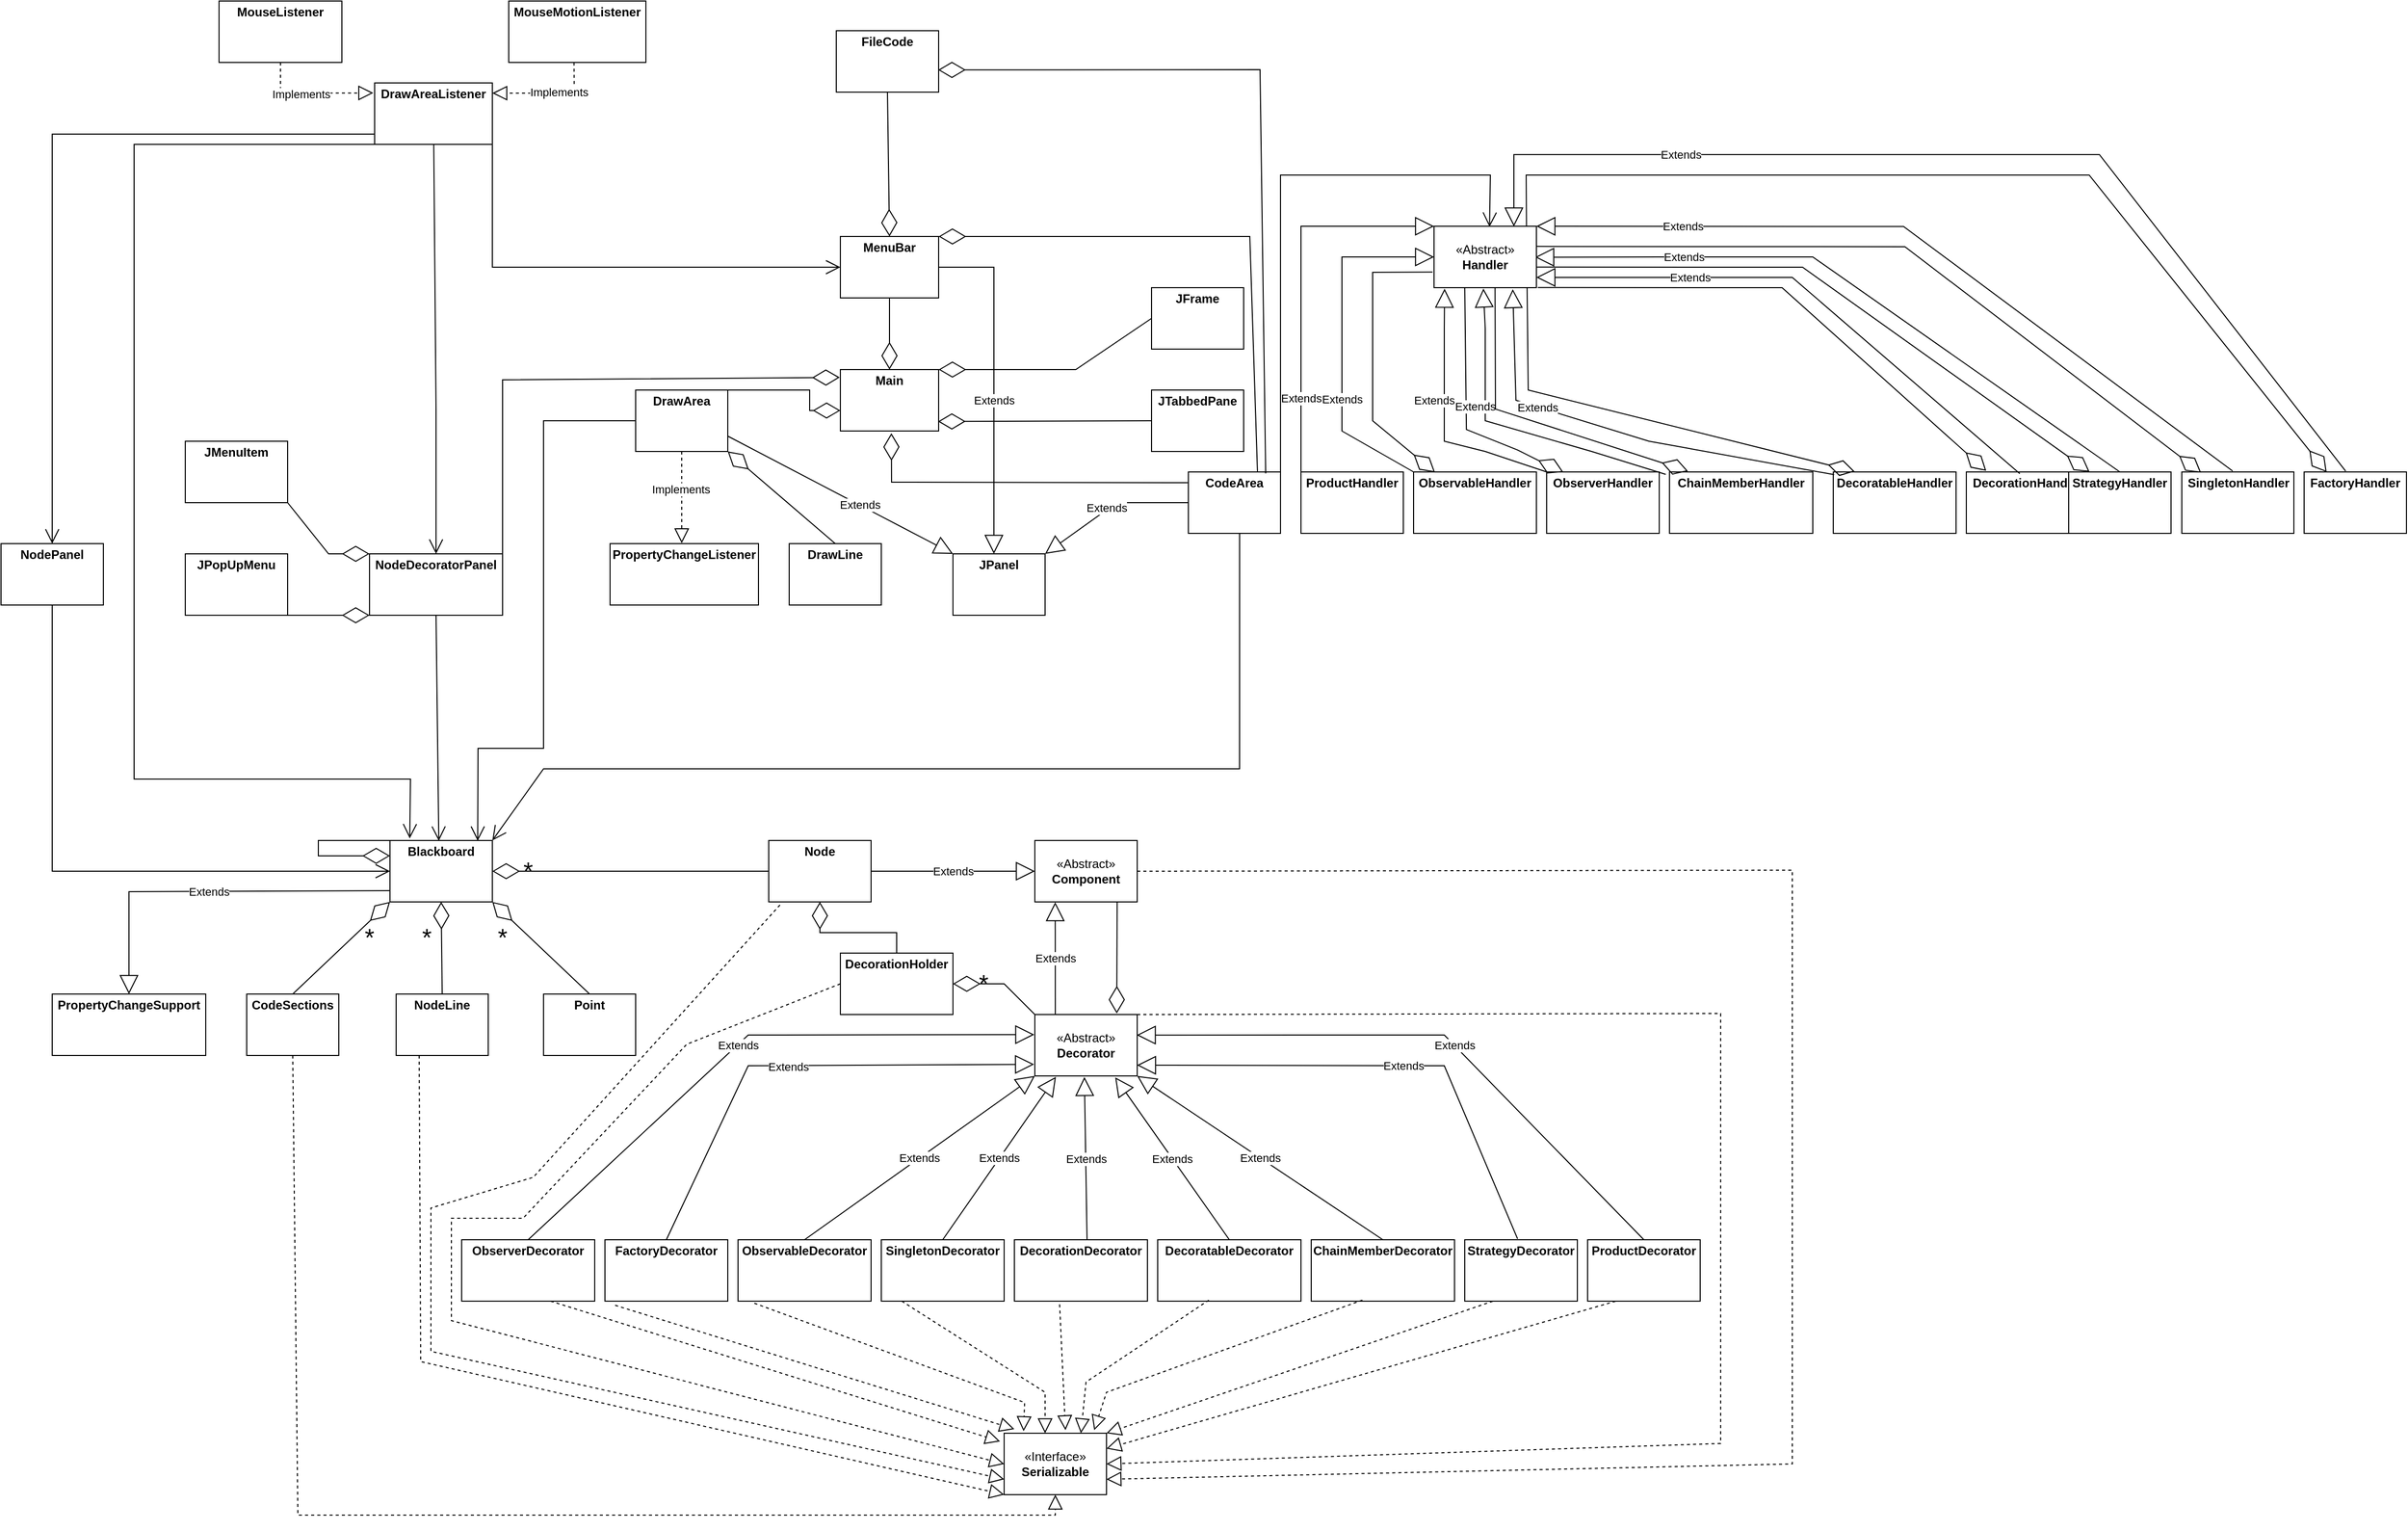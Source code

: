 <mxfile version="25.0.3">
  <diagram id="C5RBs43oDa-KdzZeNtuy" name="Page-1">
    <mxGraphModel dx="4134" dy="2809" grid="1" gridSize="10" guides="1" tooltips="1" connect="1" arrows="1" fold="1" page="1" pageScale="1" pageWidth="827" pageHeight="1169" math="0" shadow="0">
      <root>
        <mxCell id="WIyWlLk6GJQsqaUBKTNV-0" />
        <mxCell id="WIyWlLk6GJQsqaUBKTNV-1" parent="WIyWlLk6GJQsqaUBKTNV-0" />
        <mxCell id="VIlZ6i_Y9cjGdGsZTxkm-7" value="&lt;p style=&quot;margin:0px;margin-top:4px;text-align:center;&quot;&gt;&lt;b&gt;Main&lt;/b&gt;&lt;/p&gt;" style="verticalAlign=top;align=left;overflow=fill;html=1;whiteSpace=wrap;" parent="WIyWlLk6GJQsqaUBKTNV-1" vertex="1">
          <mxGeometry x="10" y="11" width="96" height="60" as="geometry" />
        </mxCell>
        <mxCell id="VIlZ6i_Y9cjGdGsZTxkm-8" value="&lt;p style=&quot;margin:0px;margin-top:4px;text-align:center;&quot;&gt;&lt;b&gt;DrawArea&lt;/b&gt;&lt;/p&gt;" style="verticalAlign=top;align=left;overflow=fill;html=1;whiteSpace=wrap;" parent="WIyWlLk6GJQsqaUBKTNV-1" vertex="1">
          <mxGeometry x="-190" y="31" width="90" height="60" as="geometry" />
        </mxCell>
        <mxCell id="VIlZ6i_Y9cjGdGsZTxkm-9" value="&lt;p style=&quot;margin:0px;margin-top:4px;text-align:center;&quot;&gt;&lt;b&gt;DrawAreaListener&lt;/b&gt;&lt;/p&gt;" style="verticalAlign=top;align=left;overflow=fill;html=1;whiteSpace=wrap;" parent="WIyWlLk6GJQsqaUBKTNV-1" vertex="1">
          <mxGeometry x="-445" y="-269" width="115" height="60" as="geometry" />
        </mxCell>
        <mxCell id="VIlZ6i_Y9cjGdGsZTxkm-10" value="&lt;p style=&quot;margin:0px;margin-top:4px;text-align:center;&quot;&gt;&lt;b&gt;Blackboard&lt;/b&gt;&lt;/p&gt;" style="verticalAlign=top;align=left;overflow=fill;html=1;whiteSpace=wrap;" parent="WIyWlLk6GJQsqaUBKTNV-1" vertex="1">
          <mxGeometry x="-430" y="471" width="100" height="60" as="geometry" />
        </mxCell>
        <mxCell id="VIlZ6i_Y9cjGdGsZTxkm-11" value="&lt;p style=&quot;margin:0px;margin-top:4px;text-align:center;&quot;&gt;&lt;b&gt;Node&lt;/b&gt;&lt;/p&gt;" style="verticalAlign=top;align=left;overflow=fill;html=1;whiteSpace=wrap;" parent="WIyWlLk6GJQsqaUBKTNV-1" vertex="1">
          <mxGeometry x="-60" y="471" width="100" height="60" as="geometry" />
        </mxCell>
        <mxCell id="VIlZ6i_Y9cjGdGsZTxkm-16" value="«Abstract»&lt;br&gt;&lt;b&gt;Component&lt;/b&gt;" style="html=1;dropTarget=0;whiteSpace=wrap;" parent="WIyWlLk6GJQsqaUBKTNV-1" vertex="1">
          <mxGeometry x="200" y="471" width="100" height="60" as="geometry" />
        </mxCell>
        <mxCell id="VIlZ6i_Y9cjGdGsZTxkm-18" value="«Abstract»&lt;br&gt;&lt;b&gt;Decorator&lt;/b&gt;" style="html=1;dropTarget=0;whiteSpace=wrap;" parent="WIyWlLk6GJQsqaUBKTNV-1" vertex="1">
          <mxGeometry x="200" y="641" width="100" height="60" as="geometry" />
        </mxCell>
        <mxCell id="VIlZ6i_Y9cjGdGsZTxkm-22" value="Extends" style="endArrow=block;endSize=16;endFill=0;html=1;rounded=0;entryX=0;entryY=0.5;entryDx=0;entryDy=0;exitX=1;exitY=0.5;exitDx=0;exitDy=0;" parent="WIyWlLk6GJQsqaUBKTNV-1" source="VIlZ6i_Y9cjGdGsZTxkm-11" target="VIlZ6i_Y9cjGdGsZTxkm-16" edge="1">
          <mxGeometry width="160" relative="1" as="geometry">
            <mxPoint x="2" y="441" as="sourcePoint" />
            <mxPoint x="194" y="502.98" as="targetPoint" />
          </mxGeometry>
        </mxCell>
        <mxCell id="VIlZ6i_Y9cjGdGsZTxkm-23" value="Extends" style="endArrow=block;endSize=16;endFill=0;html=1;rounded=0;entryX=0.199;entryY=1.005;entryDx=0;entryDy=0;entryPerimeter=0;exitX=0.2;exitY=0;exitDx=0;exitDy=0;exitPerimeter=0;" parent="WIyWlLk6GJQsqaUBKTNV-1" source="VIlZ6i_Y9cjGdGsZTxkm-18" target="VIlZ6i_Y9cjGdGsZTxkm-16" edge="1">
          <mxGeometry width="160" relative="1" as="geometry">
            <mxPoint x="220" y="621" as="sourcePoint" />
            <mxPoint x="209" y="531" as="targetPoint" />
            <Array as="points" />
          </mxGeometry>
        </mxCell>
        <mxCell id="VIlZ6i_Y9cjGdGsZTxkm-25" value="" style="endArrow=diamondThin;endFill=0;endSize=24;html=1;rounded=0;exitX=0.804;exitY=1.005;exitDx=0;exitDy=0;exitPerimeter=0;" parent="WIyWlLk6GJQsqaUBKTNV-1" source="VIlZ6i_Y9cjGdGsZTxkm-16" edge="1">
          <mxGeometry width="160" relative="1" as="geometry">
            <mxPoint x="160" y="311" as="sourcePoint" />
            <mxPoint x="280" y="640" as="targetPoint" />
            <Array as="points" />
          </mxGeometry>
        </mxCell>
        <mxCell id="VIlZ6i_Y9cjGdGsZTxkm-28" value="&lt;p style=&quot;margin:0px;margin-top:4px;text-align:center;&quot;&gt;&lt;b&gt;ObserverDecorator&lt;/b&gt;&lt;/p&gt;" style="verticalAlign=top;align=left;overflow=fill;html=1;whiteSpace=wrap;" parent="WIyWlLk6GJQsqaUBKTNV-1" vertex="1">
          <mxGeometry x="-360" y="861" width="130" height="60" as="geometry" />
        </mxCell>
        <mxCell id="VIlZ6i_Y9cjGdGsZTxkm-29" value="&lt;p style=&quot;margin:0px;margin-top:4px;text-align:center;&quot;&gt;&lt;b&gt;FactoryDecorator&lt;/b&gt;&lt;/p&gt;" style="verticalAlign=top;align=left;overflow=fill;html=1;whiteSpace=wrap;" parent="WIyWlLk6GJQsqaUBKTNV-1" vertex="1">
          <mxGeometry x="-220" y="861" width="120" height="60" as="geometry" />
        </mxCell>
        <mxCell id="VIlZ6i_Y9cjGdGsZTxkm-30" value="&lt;p style=&quot;margin:0px;margin-top:4px;text-align:center;&quot;&gt;&lt;b&gt;ObservableDecorator&lt;/b&gt;&lt;/p&gt;" style="verticalAlign=top;align=left;overflow=fill;html=1;whiteSpace=wrap;" parent="WIyWlLk6GJQsqaUBKTNV-1" vertex="1">
          <mxGeometry x="-90" y="861" width="130" height="60" as="geometry" />
        </mxCell>
        <mxCell id="VIlZ6i_Y9cjGdGsZTxkm-31" value="Extends" style="endArrow=block;endSize=16;endFill=0;html=1;rounded=0;entryX=-0.006;entryY=0.327;entryDx=0;entryDy=0;exitX=0.5;exitY=0;exitDx=0;exitDy=0;entryPerimeter=0;" parent="WIyWlLk6GJQsqaUBKTNV-1" source="VIlZ6i_Y9cjGdGsZTxkm-28" target="VIlZ6i_Y9cjGdGsZTxkm-18" edge="1">
          <mxGeometry x="-0.025" y="-1" width="160" relative="1" as="geometry">
            <mxPoint x="-248" y="826" as="sourcePoint" />
            <mxPoint x="190" y="661" as="targetPoint" />
            <Array as="points">
              <mxPoint x="-80" y="661" />
            </Array>
            <mxPoint as="offset" />
          </mxGeometry>
        </mxCell>
        <mxCell id="VIlZ6i_Y9cjGdGsZTxkm-33" value="Extends" style="endArrow=block;endSize=16;endFill=0;html=1;rounded=0;exitX=0.5;exitY=0;exitDx=0;exitDy=0;entryX=-0.008;entryY=0.811;entryDx=0;entryDy=0;entryPerimeter=0;" parent="WIyWlLk6GJQsqaUBKTNV-1" source="VIlZ6i_Y9cjGdGsZTxkm-29" target="VIlZ6i_Y9cjGdGsZTxkm-18" edge="1">
          <mxGeometry x="-0.027" y="-1" width="160" relative="1" as="geometry">
            <mxPoint x="-110" y="851" as="sourcePoint" />
            <mxPoint x="190" y="691" as="targetPoint" />
            <mxPoint as="offset" />
            <Array as="points">
              <mxPoint x="-80" y="691" />
            </Array>
          </mxGeometry>
        </mxCell>
        <mxCell id="VIlZ6i_Y9cjGdGsZTxkm-34" value="Extends" style="endArrow=block;endSize=16;endFill=0;html=1;rounded=0;entryX=0;entryY=1;entryDx=0;entryDy=0;exitX=0.5;exitY=0;exitDx=0;exitDy=0;" parent="WIyWlLk6GJQsqaUBKTNV-1" source="VIlZ6i_Y9cjGdGsZTxkm-30" target="VIlZ6i_Y9cjGdGsZTxkm-18" edge="1">
          <mxGeometry width="160" relative="1" as="geometry">
            <mxPoint x="-76" y="858.96" as="sourcePoint" />
            <mxPoint x="190" y="711" as="targetPoint" />
            <mxPoint as="offset" />
          </mxGeometry>
        </mxCell>
        <mxCell id="VIlZ6i_Y9cjGdGsZTxkm-35" value="&lt;p style=&quot;margin:0px;margin-top:4px;text-align:center;&quot;&gt;&lt;b&gt;SingletonDecorator&lt;/b&gt;&lt;/p&gt;&lt;p style=&quot;margin:0px;margin-top:4px;text-align:center;&quot;&gt;&lt;b&gt;&lt;br&gt;&lt;/b&gt;&lt;/p&gt;" style="verticalAlign=top;align=left;overflow=fill;html=1;whiteSpace=wrap;" parent="WIyWlLk6GJQsqaUBKTNV-1" vertex="1">
          <mxGeometry x="50" y="861" width="120" height="60" as="geometry" />
        </mxCell>
        <mxCell id="VIlZ6i_Y9cjGdGsZTxkm-36" value="&lt;p style=&quot;margin:0px;margin-top:4px;text-align:center;&quot;&gt;&lt;b&gt;DecorationDecorator&lt;/b&gt;&lt;/p&gt;" style="verticalAlign=top;align=left;overflow=fill;html=1;whiteSpace=wrap;" parent="WIyWlLk6GJQsqaUBKTNV-1" vertex="1">
          <mxGeometry x="180" y="861" width="130" height="60" as="geometry" />
        </mxCell>
        <mxCell id="VIlZ6i_Y9cjGdGsZTxkm-37" value="&lt;p style=&quot;margin:0px;margin-top:4px;text-align:center;&quot;&gt;&lt;b&gt;DecoratableDecorator&lt;/b&gt;&lt;/p&gt;" style="verticalAlign=top;align=left;overflow=fill;html=1;whiteSpace=wrap;" parent="WIyWlLk6GJQsqaUBKTNV-1" vertex="1">
          <mxGeometry x="320" y="861" width="140" height="60" as="geometry" />
        </mxCell>
        <mxCell id="VIlZ6i_Y9cjGdGsZTxkm-38" value="&lt;p style=&quot;margin:0px;margin-top:4px;text-align:center;&quot;&gt;&lt;b&gt;ChainMemberDecorator&lt;/b&gt;&lt;/p&gt;" style="verticalAlign=top;align=left;overflow=fill;html=1;whiteSpace=wrap;" parent="WIyWlLk6GJQsqaUBKTNV-1" vertex="1">
          <mxGeometry x="470" y="861" width="140" height="60" as="geometry" />
        </mxCell>
        <mxCell id="VIlZ6i_Y9cjGdGsZTxkm-39" value="&lt;p style=&quot;margin:0px;margin-top:4px;text-align:center;&quot;&gt;&lt;b&gt;StrategyDecorator&lt;/b&gt;&lt;/p&gt;" style="verticalAlign=top;align=left;overflow=fill;html=1;whiteSpace=wrap;" parent="WIyWlLk6GJQsqaUBKTNV-1" vertex="1">
          <mxGeometry x="620" y="861" width="110" height="60" as="geometry" />
        </mxCell>
        <mxCell id="VIlZ6i_Y9cjGdGsZTxkm-40" value="&lt;p style=&quot;margin:0px;margin-top:4px;text-align:center;&quot;&gt;&lt;b&gt;ProductDecorator&lt;/b&gt;&lt;/p&gt;" style="verticalAlign=top;align=left;overflow=fill;html=1;whiteSpace=wrap;" parent="WIyWlLk6GJQsqaUBKTNV-1" vertex="1">
          <mxGeometry x="740" y="861" width="110" height="60" as="geometry" />
        </mxCell>
        <mxCell id="VIlZ6i_Y9cjGdGsZTxkm-41" value="Extends" style="endArrow=block;endSize=16;endFill=0;html=1;rounded=0;entryX=0.206;entryY=1.015;entryDx=0;entryDy=0;entryPerimeter=0;exitX=0.5;exitY=0;exitDx=0;exitDy=0;" parent="WIyWlLk6GJQsqaUBKTNV-1" source="VIlZ6i_Y9cjGdGsZTxkm-35" target="VIlZ6i_Y9cjGdGsZTxkm-18" edge="1">
          <mxGeometry width="160" relative="1" as="geometry">
            <mxPoint x="110" y="501" as="sourcePoint" />
            <mxPoint x="160" y="451.5" as="targetPoint" />
          </mxGeometry>
        </mxCell>
        <mxCell id="VIlZ6i_Y9cjGdGsZTxkm-42" value="Extends" style="endArrow=block;endSize=16;endFill=0;html=1;rounded=0;entryX=0.484;entryY=1.017;entryDx=0;entryDy=0;entryPerimeter=0;" parent="WIyWlLk6GJQsqaUBKTNV-1" target="VIlZ6i_Y9cjGdGsZTxkm-18" edge="1">
          <mxGeometry width="160" relative="1" as="geometry">
            <mxPoint x="251" y="861" as="sourcePoint" />
            <mxPoint x="250" y="711" as="targetPoint" />
          </mxGeometry>
        </mxCell>
        <mxCell id="VIlZ6i_Y9cjGdGsZTxkm-43" value="Extends" style="endArrow=block;endSize=16;endFill=0;html=1;rounded=0;entryX=0.785;entryY=1.023;entryDx=0;entryDy=0;exitX=0.5;exitY=0;exitDx=0;exitDy=0;entryPerimeter=0;" parent="WIyWlLk6GJQsqaUBKTNV-1" source="VIlZ6i_Y9cjGdGsZTxkm-37" target="VIlZ6i_Y9cjGdGsZTxkm-18" edge="1">
          <mxGeometry width="160" relative="1" as="geometry">
            <mxPoint x="352" y="861" as="sourcePoint" />
            <mxPoint x="260" y="712.02" as="targetPoint" />
          </mxGeometry>
        </mxCell>
        <mxCell id="VIlZ6i_Y9cjGdGsZTxkm-45" value="Extends" style="endArrow=block;endSize=16;endFill=0;html=1;rounded=0;exitX=0.5;exitY=0;exitDx=0;exitDy=0;entryX=1;entryY=1;entryDx=0;entryDy=0;" parent="WIyWlLk6GJQsqaUBKTNV-1" source="VIlZ6i_Y9cjGdGsZTxkm-38" target="VIlZ6i_Y9cjGdGsZTxkm-18" edge="1">
          <mxGeometry width="160" relative="1" as="geometry">
            <mxPoint x="370" y="460.5" as="sourcePoint" />
            <mxPoint x="300" y="701" as="targetPoint" />
          </mxGeometry>
        </mxCell>
        <mxCell id="VIlZ6i_Y9cjGdGsZTxkm-46" value="Extends" style="endArrow=block;endSize=16;endFill=0;html=1;rounded=0;entryX=0.998;entryY=0.825;entryDx=0;entryDy=0;exitX=0.469;exitY=-0.015;exitDx=0;exitDy=0;entryPerimeter=0;exitPerimeter=0;" parent="WIyWlLk6GJQsqaUBKTNV-1" source="VIlZ6i_Y9cjGdGsZTxkm-39" target="VIlZ6i_Y9cjGdGsZTxkm-18" edge="1">
          <mxGeometry x="-0.076" width="160" relative="1" as="geometry">
            <mxPoint x="610" y="871" as="sourcePoint" />
            <mxPoint x="290" y="691" as="targetPoint" />
            <Array as="points">
              <mxPoint x="600" y="691" />
            </Array>
            <mxPoint as="offset" />
          </mxGeometry>
        </mxCell>
        <mxCell id="VIlZ6i_Y9cjGdGsZTxkm-47" value="Extends" style="endArrow=block;endSize=16;endFill=0;html=1;rounded=0;entryX=0.996;entryY=0.335;entryDx=0;entryDy=0;exitX=0.5;exitY=0;exitDx=0;exitDy=0;entryPerimeter=0;" parent="WIyWlLk6GJQsqaUBKTNV-1" source="VIlZ6i_Y9cjGdGsZTxkm-40" target="VIlZ6i_Y9cjGdGsZTxkm-18" edge="1">
          <mxGeometry x="-0.085" width="160" relative="1" as="geometry">
            <mxPoint x="390" y="480.5" as="sourcePoint" />
            <mxPoint x="550" y="480.5" as="targetPoint" />
            <Array as="points">
              <mxPoint x="600" y="661" />
            </Array>
            <mxPoint as="offset" />
          </mxGeometry>
        </mxCell>
        <mxCell id="VIlZ6i_Y9cjGdGsZTxkm-51" value="" style="endArrow=diamondThin;endFill=0;endSize=24;html=1;rounded=0;exitX=0;exitY=0;exitDx=0;exitDy=0;entryX=0;entryY=0.25;entryDx=0;entryDy=0;" parent="WIyWlLk6GJQsqaUBKTNV-1" source="VIlZ6i_Y9cjGdGsZTxkm-10" target="VIlZ6i_Y9cjGdGsZTxkm-10" edge="1">
          <mxGeometry width="160" relative="1" as="geometry">
            <mxPoint x="-589" y="71" as="sourcePoint" />
            <mxPoint x="-589" y="101" as="targetPoint" />
            <Array as="points">
              <mxPoint x="-500" y="471" />
              <mxPoint x="-500" y="486" />
            </Array>
          </mxGeometry>
        </mxCell>
        <mxCell id="VIlZ6i_Y9cjGdGsZTxkm-55" value="" style="endArrow=diamondThin;endFill=0;endSize=24;html=1;rounded=0;entryX=1;entryY=0.5;entryDx=0;entryDy=0;exitX=0;exitY=0.5;exitDx=0;exitDy=0;" parent="WIyWlLk6GJQsqaUBKTNV-1" source="VIlZ6i_Y9cjGdGsZTxkm-11" target="VIlZ6i_Y9cjGdGsZTxkm-10" edge="1">
          <mxGeometry width="160" relative="1" as="geometry">
            <mxPoint x="-400" y="481" as="sourcePoint" />
            <mxPoint x="-240" y="481" as="targetPoint" />
          </mxGeometry>
        </mxCell>
        <mxCell id="VIlZ6i_Y9cjGdGsZTxkm-56" value="&lt;p style=&quot;margin:0px;margin-top:4px;text-align:center;&quot;&gt;&lt;b&gt;NodePanel&lt;/b&gt;&lt;/p&gt;" style="verticalAlign=top;align=left;overflow=fill;html=1;whiteSpace=wrap;" parent="WIyWlLk6GJQsqaUBKTNV-1" vertex="1">
          <mxGeometry x="-810" y="181" width="100" height="60" as="geometry" />
        </mxCell>
        <mxCell id="VIlZ6i_Y9cjGdGsZTxkm-58" value="" style="endArrow=open;endFill=1;endSize=12;html=1;rounded=0;exitX=0.003;exitY=0.833;exitDx=0;exitDy=0;entryX=0.5;entryY=0;entryDx=0;entryDy=0;exitPerimeter=0;" parent="WIyWlLk6GJQsqaUBKTNV-1" source="VIlZ6i_Y9cjGdGsZTxkm-9" target="VIlZ6i_Y9cjGdGsZTxkm-56" edge="1">
          <mxGeometry width="160" relative="1" as="geometry">
            <mxPoint x="-455" y="-139" as="sourcePoint" />
            <mxPoint x="-355" y="-139" as="targetPoint" />
            <Array as="points">
              <mxPoint x="-760" y="-219" />
            </Array>
          </mxGeometry>
        </mxCell>
        <mxCell id="VIlZ6i_Y9cjGdGsZTxkm-59" value="" style="endArrow=open;endFill=1;endSize=12;html=1;rounded=0;exitX=0;exitY=1;exitDx=0;exitDy=0;entryX=0.193;entryY=-0.033;entryDx=0;entryDy=0;entryPerimeter=0;" parent="WIyWlLk6GJQsqaUBKTNV-1" source="VIlZ6i_Y9cjGdGsZTxkm-9" target="VIlZ6i_Y9cjGdGsZTxkm-10" edge="1">
          <mxGeometry width="160" relative="1" as="geometry">
            <mxPoint x="-420" y="-44" as="sourcePoint" />
            <mxPoint x="-420" y="466" as="targetPoint" />
            <Array as="points">
              <mxPoint x="-680" y="-209" />
              <mxPoint x="-680" y="191" />
              <mxPoint x="-680" y="411" />
              <mxPoint x="-410" y="411" />
            </Array>
          </mxGeometry>
        </mxCell>
        <mxCell id="VIlZ6i_Y9cjGdGsZTxkm-62" value="" style="endArrow=open;endFill=1;endSize=12;html=1;rounded=0;exitX=0;exitY=0.5;exitDx=0;exitDy=0;entryX=0.857;entryY=0.006;entryDx=0;entryDy=0;entryPerimeter=0;" parent="WIyWlLk6GJQsqaUBKTNV-1" source="VIlZ6i_Y9cjGdGsZTxkm-8" target="VIlZ6i_Y9cjGdGsZTxkm-10" edge="1">
          <mxGeometry width="160" relative="1" as="geometry">
            <mxPoint x="-690" y="41" as="sourcePoint" />
            <mxPoint x="-330" y="471" as="targetPoint" />
            <Array as="points">
              <mxPoint x="-280" y="61" />
              <mxPoint x="-280" y="381" />
              <mxPoint x="-344" y="381" />
            </Array>
          </mxGeometry>
        </mxCell>
        <mxCell id="VIlZ6i_Y9cjGdGsZTxkm-71" value="" style="endArrow=open;endFill=1;endSize=12;html=1;rounded=0;exitX=0.5;exitY=1;exitDx=0;exitDy=0;entryX=0;entryY=0.5;entryDx=0;entryDy=0;" parent="WIyWlLk6GJQsqaUBKTNV-1" source="VIlZ6i_Y9cjGdGsZTxkm-56" target="VIlZ6i_Y9cjGdGsZTxkm-10" edge="1">
          <mxGeometry width="160" relative="1" as="geometry">
            <mxPoint x="-100" y="-159" as="sourcePoint" />
            <mxPoint x="-640" y="541" as="targetPoint" />
            <Array as="points">
              <mxPoint x="-760" y="501" />
            </Array>
          </mxGeometry>
        </mxCell>
        <mxCell id="VIlZ6i_Y9cjGdGsZTxkm-72" value="&lt;p style=&quot;margin:0px;margin-top:4px;text-align:center;&quot;&gt;&lt;b&gt;NodeDecoratorPanel&lt;/b&gt;&lt;/p&gt;" style="verticalAlign=top;align=left;overflow=fill;html=1;whiteSpace=wrap;" parent="WIyWlLk6GJQsqaUBKTNV-1" vertex="1">
          <mxGeometry x="-450" y="191" width="130" height="60" as="geometry" />
        </mxCell>
        <mxCell id="VIlZ6i_Y9cjGdGsZTxkm-73" value="" style="endArrow=open;endFill=1;endSize=12;html=1;rounded=0;entryX=0.477;entryY=0.006;entryDx=0;entryDy=0;exitX=0.5;exitY=1;exitDx=0;exitDy=0;entryPerimeter=0;" parent="WIyWlLk6GJQsqaUBKTNV-1" source="VIlZ6i_Y9cjGdGsZTxkm-72" target="VIlZ6i_Y9cjGdGsZTxkm-10" edge="1">
          <mxGeometry width="160" relative="1" as="geometry">
            <mxPoint x="-529" y="191" as="sourcePoint" />
            <mxPoint x="-429" y="471" as="targetPoint" />
            <Array as="points" />
          </mxGeometry>
        </mxCell>
        <mxCell id="VIlZ6i_Y9cjGdGsZTxkm-74" value="" style="endArrow=open;endFill=1;endSize=12;html=1;rounded=0;entryX=0.5;entryY=0;entryDx=0;entryDy=0;" parent="WIyWlLk6GJQsqaUBKTNV-1" source="VIlZ6i_Y9cjGdGsZTxkm-9" target="VIlZ6i_Y9cjGdGsZTxkm-72" edge="1">
          <mxGeometry width="160" relative="1" as="geometry">
            <mxPoint x="-533" y="-259" as="sourcePoint" />
            <mxPoint x="-373" y="-259" as="targetPoint" />
            <Array as="points">
              <mxPoint x="-385" y="51" />
            </Array>
          </mxGeometry>
        </mxCell>
        <mxCell id="VIlZ6i_Y9cjGdGsZTxkm-79" value="&lt;p style=&quot;margin:0px;margin-top:4px;text-align:center;&quot;&gt;&lt;b&gt;MenuBar&lt;/b&gt;&lt;/p&gt;" style="verticalAlign=top;align=left;overflow=fill;html=1;whiteSpace=wrap;" parent="WIyWlLk6GJQsqaUBKTNV-1" vertex="1">
          <mxGeometry x="10" y="-119" width="96" height="60" as="geometry" />
        </mxCell>
        <mxCell id="VIlZ6i_Y9cjGdGsZTxkm-81" value="" style="endArrow=open;endFill=1;endSize=12;html=1;rounded=0;entryX=0;entryY=0.5;entryDx=0;entryDy=0;exitX=1;exitY=1;exitDx=0;exitDy=0;" parent="WIyWlLk6GJQsqaUBKTNV-1" source="VIlZ6i_Y9cjGdGsZTxkm-9" target="VIlZ6i_Y9cjGdGsZTxkm-79" edge="1">
          <mxGeometry width="160" relative="1" as="geometry">
            <mxPoint x="-130" y="-329" as="sourcePoint" />
            <mxPoint x="60" y="-159" as="targetPoint" />
            <Array as="points">
              <mxPoint x="-330" y="-89" />
            </Array>
          </mxGeometry>
        </mxCell>
        <mxCell id="VIlZ6i_Y9cjGdGsZTxkm-82" value="&lt;p style=&quot;margin:0px;margin-top:4px;text-align:center;&quot;&gt;&lt;b&gt;CodeArea&lt;/b&gt;&lt;/p&gt;" style="verticalAlign=top;align=left;overflow=fill;html=1;whiteSpace=wrap;" parent="WIyWlLk6GJQsqaUBKTNV-1" vertex="1">
          <mxGeometry x="350" y="111" width="90" height="60" as="geometry" />
        </mxCell>
        <mxCell id="VIlZ6i_Y9cjGdGsZTxkm-83" value="" style="endArrow=diamondThin;endFill=0;endSize=24;html=1;rounded=0;entryX=0;entryY=0.833;entryDx=0;entryDy=0;exitX=1;exitY=0;exitDx=0;exitDy=0;entryPerimeter=0;" parent="WIyWlLk6GJQsqaUBKTNV-1" source="VIlZ6i_Y9cjGdGsZTxkm-8" edge="1">
          <mxGeometry width="160" relative="1" as="geometry">
            <mxPoint x="-100" y="51.02" as="sourcePoint" />
            <mxPoint x="10" y="51.0" as="targetPoint" />
            <Array as="points">
              <mxPoint x="-20" y="31" />
              <mxPoint x="-20" y="51" />
            </Array>
          </mxGeometry>
        </mxCell>
        <mxCell id="VIlZ6i_Y9cjGdGsZTxkm-85" value="" style="endArrow=diamondThin;endFill=0;endSize=24;html=1;rounded=0;exitX=-0.007;exitY=0.175;exitDx=0;exitDy=0;entryX=0.519;entryY=1.035;entryDx=0;entryDy=0;entryPerimeter=0;exitPerimeter=0;" parent="WIyWlLk6GJQsqaUBKTNV-1" source="VIlZ6i_Y9cjGdGsZTxkm-82" target="VIlZ6i_Y9cjGdGsZTxkm-7" edge="1">
          <mxGeometry width="160" relative="1" as="geometry">
            <mxPoint x="353" y="101" as="sourcePoint" />
            <mxPoint x="108" y="61" as="targetPoint" />
            <Array as="points">
              <mxPoint x="60" y="121" />
            </Array>
          </mxGeometry>
        </mxCell>
        <mxCell id="VIlZ6i_Y9cjGdGsZTxkm-86" value="&lt;p style=&quot;margin:0px;margin-top:4px;text-align:center;&quot;&gt;&lt;b&gt;JTabbedPane&lt;/b&gt;&lt;/p&gt;" style="verticalAlign=top;align=left;overflow=fill;html=1;whiteSpace=wrap;" parent="WIyWlLk6GJQsqaUBKTNV-1" vertex="1">
          <mxGeometry x="314" y="31" width="90" height="60" as="geometry" />
        </mxCell>
        <mxCell id="VIlZ6i_Y9cjGdGsZTxkm-87" value="" style="endArrow=diamondThin;endFill=0;endSize=24;html=1;rounded=0;exitX=0;exitY=0.5;exitDx=0;exitDy=0;entryX=0.994;entryY=0.845;entryDx=0;entryDy=0;entryPerimeter=0;" parent="WIyWlLk6GJQsqaUBKTNV-1" source="VIlZ6i_Y9cjGdGsZTxkm-86" target="VIlZ6i_Y9cjGdGsZTxkm-7" edge="1">
          <mxGeometry width="160" relative="1" as="geometry">
            <mxPoint x="204" y="-69" as="sourcePoint" />
            <mxPoint x="108" y="41" as="targetPoint" />
          </mxGeometry>
        </mxCell>
        <mxCell id="VIlZ6i_Y9cjGdGsZTxkm-89" value="" style="endArrow=open;endFill=1;endSize=12;html=1;rounded=0;exitX=0.556;exitY=1;exitDx=0;exitDy=0;exitPerimeter=0;" parent="WIyWlLk6GJQsqaUBKTNV-1" source="VIlZ6i_Y9cjGdGsZTxkm-82" edge="1">
          <mxGeometry width="160" relative="1" as="geometry">
            <mxPoint x="450" y="311" as="sourcePoint" />
            <mxPoint x="-330" y="471" as="targetPoint" />
            <Array as="points">
              <mxPoint x="400" y="401" />
              <mxPoint x="-280" y="401" />
            </Array>
          </mxGeometry>
        </mxCell>
        <mxCell id="gYxHMhcM7wOQvJTv5Ihb-0" value="" style="endArrow=diamondThin;endFill=0;endSize=24;html=1;rounded=0;entryX=0.5;entryY=0;entryDx=0;entryDy=0;exitX=0.5;exitY=1;exitDx=0;exitDy=0;" parent="WIyWlLk6GJQsqaUBKTNV-1" source="VIlZ6i_Y9cjGdGsZTxkm-79" target="VIlZ6i_Y9cjGdGsZTxkm-7" edge="1">
          <mxGeometry width="160" relative="1" as="geometry">
            <mxPoint x="163" y="-129" as="sourcePoint" />
            <mxPoint x="60" y="11" as="targetPoint" />
          </mxGeometry>
        </mxCell>
        <mxCell id="gYxHMhcM7wOQvJTv5Ihb-1" value="" style="endArrow=diamondThin;endFill=0;endSize=24;html=1;rounded=0;entryX=-0.007;entryY=0.128;entryDx=0;entryDy=0;exitX=1;exitY=0;exitDx=0;exitDy=0;entryPerimeter=0;" parent="WIyWlLk6GJQsqaUBKTNV-1" source="VIlZ6i_Y9cjGdGsZTxkm-72" target="VIlZ6i_Y9cjGdGsZTxkm-7" edge="1">
          <mxGeometry width="160" relative="1" as="geometry">
            <mxPoint x="-210" y="-9" as="sourcePoint" />
            <mxPoint x="10" y="10" as="targetPoint" />
            <Array as="points">
              <mxPoint x="-320" y="21" />
            </Array>
          </mxGeometry>
        </mxCell>
        <mxCell id="QWpLgpskr140SuTvupG5-3" value="" style="endArrow=open;endFill=1;endSize=12;html=1;rounded=0;exitX=1;exitY=0;exitDx=0;exitDy=0;entryX=0.542;entryY=0.011;entryDx=0;entryDy=0;entryPerimeter=0;" parent="WIyWlLk6GJQsqaUBKTNV-1" source="VIlZ6i_Y9cjGdGsZTxkm-82" target="QWpLgpskr140SuTvupG5-51" edge="1">
          <mxGeometry width="160" relative="1" as="geometry">
            <mxPoint x="404" y="111" as="sourcePoint" />
            <mxPoint x="645" y="-129" as="targetPoint" />
            <Array as="points">
              <mxPoint x="440" y="-179" />
              <mxPoint x="645" y="-179" />
            </Array>
          </mxGeometry>
        </mxCell>
        <mxCell id="QWpLgpskr140SuTvupG5-4" value="&lt;p style=&quot;margin:0px;margin-top:4px;text-align:center;&quot;&gt;&lt;b&gt;ProductHandler&lt;/b&gt;&lt;/p&gt;" style="verticalAlign=top;align=left;overflow=fill;html=1;whiteSpace=wrap;" parent="WIyWlLk6GJQsqaUBKTNV-1" vertex="1">
          <mxGeometry x="460" y="111" width="100" height="60" as="geometry" />
        </mxCell>
        <mxCell id="QWpLgpskr140SuTvupG5-6" value="Extends" style="endArrow=block;endSize=16;endFill=0;html=1;rounded=0;entryX=0;entryY=0;entryDx=0;entryDy=0;exitX=0;exitY=0;exitDx=0;exitDy=0;" parent="WIyWlLk6GJQsqaUBKTNV-1" source="QWpLgpskr140SuTvupG5-4" target="QWpLgpskr140SuTvupG5-51" edge="1">
          <mxGeometry x="-0.61" width="160" relative="1" as="geometry">
            <mxPoint x="470" y="61" as="sourcePoint" />
            <mxPoint x="599.01" y="-120.0" as="targetPoint" />
            <Array as="points">
              <mxPoint x="460" y="-129" />
            </Array>
            <mxPoint as="offset" />
          </mxGeometry>
        </mxCell>
        <mxCell id="QWpLgpskr140SuTvupG5-7" value="&lt;p style=&quot;margin:0px;margin-top:4px;text-align:center;&quot;&gt;&lt;b&gt;ObservableHandler&lt;/b&gt;&lt;/p&gt;" style="verticalAlign=top;align=left;overflow=fill;html=1;whiteSpace=wrap;" parent="WIyWlLk6GJQsqaUBKTNV-1" vertex="1">
          <mxGeometry x="570" y="111" width="120" height="60" as="geometry" />
        </mxCell>
        <mxCell id="QWpLgpskr140SuTvupG5-8" value="Extends" style="endArrow=block;endSize=16;endFill=0;html=1;rounded=0;entryX=0;entryY=0.5;entryDx=0;entryDy=0;exitX=0;exitY=0;exitDx=0;exitDy=0;" parent="WIyWlLk6GJQsqaUBKTNV-1" source="QWpLgpskr140SuTvupG5-7" target="QWpLgpskr140SuTvupG5-51" edge="1">
          <mxGeometry x="-0.341" width="160" relative="1" as="geometry">
            <mxPoint x="580" y="112" as="sourcePoint" />
            <mxPoint x="600" y="-99" as="targetPoint" />
            <Array as="points">
              <mxPoint x="500" y="71" />
              <mxPoint x="500" y="-9" />
              <mxPoint x="500" y="-99" />
            </Array>
            <mxPoint as="offset" />
          </mxGeometry>
        </mxCell>
        <mxCell id="QWpLgpskr140SuTvupG5-9" value="" style="endArrow=diamondThin;endFill=0;endSize=24;html=1;rounded=0;entryX=0.174;entryY=0.006;entryDx=0;entryDy=0;exitX=-0.014;exitY=0.745;exitDx=0;exitDy=0;exitPerimeter=0;entryPerimeter=0;" parent="WIyWlLk6GJQsqaUBKTNV-1" source="QWpLgpskr140SuTvupG5-51" target="QWpLgpskr140SuTvupG5-7" edge="1">
          <mxGeometry width="160" relative="1" as="geometry">
            <mxPoint x="600" y="-84" as="sourcePoint" />
            <mxPoint x="590" y="111" as="targetPoint" />
            <Array as="points">
              <mxPoint x="530" y="-84" />
              <mxPoint x="530" y="61" />
            </Array>
          </mxGeometry>
        </mxCell>
        <mxCell id="QWpLgpskr140SuTvupG5-10" value="&lt;p style=&quot;margin:0px;margin-top:4px;text-align:center;&quot;&gt;&lt;b&gt;ObserverHandler&lt;/b&gt;&lt;/p&gt;" style="verticalAlign=top;align=left;overflow=fill;html=1;whiteSpace=wrap;" parent="WIyWlLk6GJQsqaUBKTNV-1" vertex="1">
          <mxGeometry x="700" y="111" width="110" height="60" as="geometry" />
        </mxCell>
        <mxCell id="QWpLgpskr140SuTvupG5-11" value="Extends" style="endArrow=block;endSize=16;endFill=0;html=1;rounded=0;entryX=0.103;entryY=1.017;entryDx=0;entryDy=0;exitX=0;exitY=0;exitDx=0;exitDy=0;entryPerimeter=0;" parent="WIyWlLk6GJQsqaUBKTNV-1" source="QWpLgpskr140SuTvupG5-10" target="QWpLgpskr140SuTvupG5-51" edge="1">
          <mxGeometry x="0.136" y="10" width="160" relative="1" as="geometry">
            <mxPoint x="700" y="111" as="sourcePoint" />
            <mxPoint x="600" y="-69" as="targetPoint" />
            <Array as="points">
              <mxPoint x="640" y="91" />
              <mxPoint x="600" y="81" />
              <mxPoint x="600" y="31" />
              <mxPoint x="600" y="-29" />
            </Array>
            <mxPoint as="offset" />
          </mxGeometry>
        </mxCell>
        <mxCell id="QWpLgpskr140SuTvupG5-12" value="" style="endArrow=diamondThin;endFill=0;endSize=24;html=1;rounded=0;exitX=0.284;exitY=1.024;exitDx=0;exitDy=0;exitPerimeter=0;entryX=0.147;entryY=0.001;entryDx=0;entryDy=0;entryPerimeter=0;" parent="WIyWlLk6GJQsqaUBKTNV-1" target="QWpLgpskr140SuTvupG5-10" edge="1">
          <mxGeometry width="160" relative="1" as="geometry">
            <mxPoint x="620.0" y="-69.0" as="sourcePoint" />
            <mxPoint x="721.6" y="109.56" as="targetPoint" />
            <Array as="points">
              <mxPoint x="621.6" y="69.56" />
              <mxPoint x="671.6" y="89.56" />
              <mxPoint x="691.6" y="99.56" />
            </Array>
          </mxGeometry>
        </mxCell>
        <mxCell id="QWpLgpskr140SuTvupG5-13" value="&lt;p style=&quot;margin:0px;margin-top:4px;text-align:center;&quot;&gt;&lt;b&gt;ChainMemberHandler&lt;/b&gt;&lt;/p&gt;" style="verticalAlign=top;align=left;overflow=fill;html=1;whiteSpace=wrap;" parent="WIyWlLk6GJQsqaUBKTNV-1" vertex="1">
          <mxGeometry x="820" y="111" width="140" height="60" as="geometry" />
        </mxCell>
        <mxCell id="QWpLgpskr140SuTvupG5-14" value="Extends" style="endArrow=block;endSize=16;endFill=0;html=1;rounded=0;entryX=0.482;entryY=1.014;entryDx=0;entryDy=0;exitX=-0.026;exitY=0.039;exitDx=0;exitDy=0;entryPerimeter=0;exitPerimeter=0;" parent="WIyWlLk6GJQsqaUBKTNV-1" source="QWpLgpskr140SuTvupG5-13" target="QWpLgpskr140SuTvupG5-51" edge="1">
          <mxGeometry x="0.266" y="10" width="160" relative="1" as="geometry">
            <mxPoint x="804" y="111" as="sourcePoint" />
            <mxPoint x="638.97" y="-70.02" as="targetPoint" />
            <Array as="points">
              <mxPoint x="744" y="91" />
              <mxPoint x="640" y="61" />
              <mxPoint x="640" y="21" />
              <mxPoint x="640" y="-29" />
            </Array>
            <mxPoint as="offset" />
          </mxGeometry>
        </mxCell>
        <mxCell id="QWpLgpskr140SuTvupG5-15" value="" style="endArrow=diamondThin;endFill=0;endSize=24;html=1;rounded=0;entryX=0.129;entryY=-0.013;entryDx=0;entryDy=0;entryPerimeter=0;exitX=0.596;exitY=1.024;exitDx=0;exitDy=0;exitPerimeter=0;" parent="WIyWlLk6GJQsqaUBKTNV-1" target="QWpLgpskr140SuTvupG5-13" edge="1">
          <mxGeometry width="160" relative="1" as="geometry">
            <mxPoint x="649.6" y="-69.0" as="sourcePoint" />
            <mxPoint x="838.9" y="108.78" as="targetPoint" />
            <Array as="points">
              <mxPoint x="650" y="49.56" />
            </Array>
          </mxGeometry>
        </mxCell>
        <mxCell id="QWpLgpskr140SuTvupG5-16" value="&lt;p style=&quot;margin:0px;margin-top:4px;text-align:center;&quot;&gt;&lt;b&gt;DecoratableHandler&lt;/b&gt;&lt;/p&gt;" style="verticalAlign=top;align=left;overflow=fill;html=1;whiteSpace=wrap;" parent="WIyWlLk6GJQsqaUBKTNV-1" vertex="1">
          <mxGeometry x="980" y="111" width="120" height="60" as="geometry" />
        </mxCell>
        <mxCell id="QWpLgpskr140SuTvupG5-17" value="Extends" style="endArrow=block;endSize=16;endFill=0;html=1;rounded=0;entryX=0.769;entryY=1.024;entryDx=0;entryDy=0;exitX=0.007;exitY=0.044;exitDx=0;exitDy=0;entryPerimeter=0;exitPerimeter=0;" parent="WIyWlLk6GJQsqaUBKTNV-1" source="QWpLgpskr140SuTvupG5-16" target="QWpLgpskr140SuTvupG5-51" edge="1">
          <mxGeometry x="0.389" width="160" relative="1" as="geometry">
            <mxPoint x="845" y="111" as="sourcePoint" />
            <mxPoint x="667.5" y="-69" as="targetPoint" />
            <Array as="points">
              <mxPoint x="800" y="81" />
              <mxPoint x="670" y="41" />
            </Array>
            <mxPoint as="offset" />
          </mxGeometry>
        </mxCell>
        <mxCell id="QWpLgpskr140SuTvupG5-18" value="" style="endArrow=diamondThin;endFill=0;endSize=24;html=1;rounded=0;entryX=0.174;entryY=-0.008;entryDx=0;entryDy=0;entryPerimeter=0;exitX=0.909;exitY=0.992;exitDx=0;exitDy=0;exitPerimeter=0;" parent="WIyWlLk6GJQsqaUBKTNV-1" source="QWpLgpskr140SuTvupG5-51" target="QWpLgpskr140SuTvupG5-16" edge="1">
          <mxGeometry width="160" relative="1" as="geometry">
            <mxPoint x="681.99" y="-67.98" as="sourcePoint" />
            <mxPoint x="876" y="110" as="targetPoint" />
            <Array as="points">
              <mxPoint x="682" y="31" />
            </Array>
          </mxGeometry>
        </mxCell>
        <mxCell id="QWpLgpskr140SuTvupG5-19" value="&lt;p style=&quot;margin:0px;margin-top:4px;text-align:center;&quot;&gt;&lt;b&gt;DecorationHandler&lt;/b&gt;&lt;/p&gt;" style="verticalAlign=top;align=left;overflow=fill;html=1;whiteSpace=wrap;" parent="WIyWlLk6GJQsqaUBKTNV-1" vertex="1">
          <mxGeometry x="1110" y="111" width="120" height="60" as="geometry" />
        </mxCell>
        <mxCell id="QWpLgpskr140SuTvupG5-20" value="Extends" style="endArrow=block;endSize=16;endFill=0;html=1;rounded=0;entryX=1;entryY=0.833;entryDx=0;entryDy=0;exitX=0.436;exitY=0.029;exitDx=0;exitDy=0;exitPerimeter=0;entryPerimeter=0;" parent="WIyWlLk6GJQsqaUBKTNV-1" source="QWpLgpskr140SuTvupG5-19" target="QWpLgpskr140SuTvupG5-51" edge="1">
          <mxGeometry x="0.447" width="160" relative="1" as="geometry">
            <mxPoint x="1032" y="101" as="sourcePoint" />
            <mxPoint x="690" y="-79" as="targetPoint" />
            <Array as="points">
              <mxPoint x="940" y="-79" />
              <mxPoint x="820" y="-79" />
            </Array>
            <mxPoint as="offset" />
          </mxGeometry>
        </mxCell>
        <mxCell id="QWpLgpskr140SuTvupG5-21" value="" style="endArrow=diamondThin;endFill=0;endSize=24;html=1;rounded=0;entryX=0.162;entryY=-0.018;entryDx=0;entryDy=0;exitX=1.013;exitY=0.998;exitDx=0;exitDy=0;exitPerimeter=0;entryPerimeter=0;" parent="WIyWlLk6GJQsqaUBKTNV-1" source="QWpLgpskr140SuTvupG5-51" target="QWpLgpskr140SuTvupG5-19" edge="1">
          <mxGeometry width="160" relative="1" as="geometry">
            <mxPoint x="690" y="-69" as="sourcePoint" />
            <mxPoint x="1070" y="109" as="targetPoint" />
            <Array as="points">
              <mxPoint x="930" y="-69" />
            </Array>
          </mxGeometry>
        </mxCell>
        <mxCell id="QWpLgpskr140SuTvupG5-23" value="&lt;p style=&quot;margin:0px;margin-top:4px;text-align:center;&quot;&gt;&lt;b&gt;StrategyHandler&lt;/b&gt;&lt;/p&gt;" style="verticalAlign=top;align=left;overflow=fill;html=1;whiteSpace=wrap;" parent="WIyWlLk6GJQsqaUBKTNV-1" vertex="1">
          <mxGeometry x="1210" y="111" width="100" height="60" as="geometry" />
        </mxCell>
        <mxCell id="QWpLgpskr140SuTvupG5-24" value="Extends" style="endArrow=block;endSize=16;endFill=0;html=1;rounded=0;entryX=0.988;entryY=0.504;entryDx=0;entryDy=0;exitX=0.5;exitY=0;exitDx=0;exitDy=0;entryPerimeter=0;" parent="WIyWlLk6GJQsqaUBKTNV-1" source="QWpLgpskr140SuTvupG5-23" target="QWpLgpskr140SuTvupG5-51" edge="1">
          <mxGeometry x="0.543" width="160" relative="1" as="geometry">
            <mxPoint x="1176" y="108" as="sourcePoint" />
            <mxPoint x="690" y="-99" as="targetPoint" />
            <Array as="points">
              <mxPoint x="960" y="-99" />
              <mxPoint x="810" y="-99" />
            </Array>
            <mxPoint as="offset" />
          </mxGeometry>
        </mxCell>
        <mxCell id="QWpLgpskr140SuTvupG5-25" value="" style="endArrow=diamondThin;endFill=0;endSize=24;html=1;rounded=0;entryX=0.203;entryY=-0.004;entryDx=0;entryDy=0;exitX=1.005;exitY=0.665;exitDx=0;exitDy=0;exitPerimeter=0;entryPerimeter=0;" parent="WIyWlLk6GJQsqaUBKTNV-1" source="QWpLgpskr140SuTvupG5-51" target="QWpLgpskr140SuTvupG5-23" edge="1">
          <mxGeometry width="160" relative="1" as="geometry">
            <mxPoint x="690" y="-89" as="sourcePoint" />
            <mxPoint x="1160" y="111" as="targetPoint" />
            <Array as="points">
              <mxPoint x="950" y="-89" />
            </Array>
          </mxGeometry>
        </mxCell>
        <mxCell id="QWpLgpskr140SuTvupG5-26" value="&lt;p style=&quot;margin:0px;margin-top:4px;text-align:center;&quot;&gt;&lt;b&gt;SingletonHandler&lt;/b&gt;&lt;/p&gt;" style="verticalAlign=top;align=left;overflow=fill;html=1;whiteSpace=wrap;" parent="WIyWlLk6GJQsqaUBKTNV-1" vertex="1">
          <mxGeometry x="1320.5" y="111" width="109.5" height="60" as="geometry" />
        </mxCell>
        <mxCell id="QWpLgpskr140SuTvupG5-27" value="Extends" style="endArrow=block;endSize=16;endFill=0;html=1;rounded=0;entryX=1.013;entryY=0.129;entryDx=0;entryDy=0;exitX=0.454;exitY=-0.014;exitDx=0;exitDy=0;entryPerimeter=0;exitPerimeter=0;" parent="WIyWlLk6GJQsqaUBKTNV-1" source="QWpLgpskr140SuTvupG5-26" edge="1">
          <mxGeometry x="0.624" width="160" relative="1" as="geometry">
            <mxPoint x="1365.628" y="102.6" as="sourcePoint" />
            <mxPoint x="690.0" y="-129" as="targetPoint" />
            <Array as="points">
              <mxPoint x="1048.7" y="-128.74" />
            </Array>
            <mxPoint as="offset" />
          </mxGeometry>
        </mxCell>
        <mxCell id="QWpLgpskr140SuTvupG5-28" value="" style="endArrow=diamondThin;endFill=0;endSize=24;html=1;rounded=0;entryX=0.172;entryY=0.011;entryDx=0;entryDy=0;exitX=0.992;exitY=0.328;exitDx=0;exitDy=0;exitPerimeter=0;entryPerimeter=0;" parent="WIyWlLk6GJQsqaUBKTNV-1" source="QWpLgpskr140SuTvupG5-51" target="QWpLgpskr140SuTvupG5-26" edge="1">
          <mxGeometry width="160" relative="1" as="geometry">
            <mxPoint x="690" y="-109" as="sourcePoint" />
            <mxPoint x="1260" y="111" as="targetPoint" />
            <Array as="points">
              <mxPoint x="1050" y="-109" />
            </Array>
          </mxGeometry>
        </mxCell>
        <mxCell id="QWpLgpskr140SuTvupG5-29" value="&lt;p style=&quot;margin:0px;margin-top:4px;text-align:center;&quot;&gt;&lt;b&gt;FactoryHandler&lt;/b&gt;&lt;/p&gt;" style="verticalAlign=top;align=left;overflow=fill;html=1;whiteSpace=wrap;" parent="WIyWlLk6GJQsqaUBKTNV-1" vertex="1">
          <mxGeometry x="1440" y="111" width="100" height="60" as="geometry" />
        </mxCell>
        <mxCell id="QWpLgpskr140SuTvupG5-30" value="Extends" style="endArrow=block;endSize=16;endFill=0;html=1;rounded=0;exitX=0.406;exitY=-0.013;exitDx=0;exitDy=0;exitPerimeter=0;entryX=0.78;entryY=0.004;entryDx=0;entryDy=0;entryPerimeter=0;" parent="WIyWlLk6GJQsqaUBKTNV-1" source="QWpLgpskr140SuTvupG5-29" target="QWpLgpskr140SuTvupG5-51" edge="1">
          <mxGeometry x="0.549" width="160" relative="1" as="geometry">
            <mxPoint x="1387" y="110" as="sourcePoint" />
            <mxPoint x="667.5" y="-129" as="targetPoint" />
            <Array as="points">
              <mxPoint x="1240" y="-199" />
              <mxPoint x="668" y="-199" />
            </Array>
            <mxPoint as="offset" />
          </mxGeometry>
        </mxCell>
        <mxCell id="QWpLgpskr140SuTvupG5-31" value="" style="endArrow=diamondThin;endFill=0;endSize=24;html=1;rounded=0;entryX=0.22;entryY=0.001;entryDx=0;entryDy=0;exitX=0.903;exitY=0.008;exitDx=0;exitDy=0;exitPerimeter=0;entryPerimeter=0;" parent="WIyWlLk6GJQsqaUBKTNV-1" source="QWpLgpskr140SuTvupG5-51" target="QWpLgpskr140SuTvupG5-29" edge="1">
          <mxGeometry width="160" relative="1" as="geometry">
            <mxPoint x="680.01" y="-129" as="sourcePoint" />
            <mxPoint x="1371" y="113" as="targetPoint" />
            <Array as="points">
              <mxPoint x="680" y="-179" />
              <mxPoint x="1230" y="-179" />
            </Array>
          </mxGeometry>
        </mxCell>
        <mxCell id="QWpLgpskr140SuTvupG5-32" value="&lt;p style=&quot;margin:0px;margin-top:4px;text-align:center;&quot;&gt;&lt;b&gt;DrawLine&lt;/b&gt;&lt;/p&gt;" style="verticalAlign=top;align=left;overflow=fill;html=1;whiteSpace=wrap;" parent="WIyWlLk6GJQsqaUBKTNV-1" vertex="1">
          <mxGeometry x="-40" y="181" width="90" height="60" as="geometry" />
        </mxCell>
        <mxCell id="QWpLgpskr140SuTvupG5-33" value="&lt;p style=&quot;margin:0px;margin-top:4px;text-align:center;&quot;&gt;&lt;b&gt;CodeSections&lt;/b&gt;&lt;/p&gt;" style="verticalAlign=top;align=left;overflow=fill;html=1;whiteSpace=wrap;" parent="WIyWlLk6GJQsqaUBKTNV-1" vertex="1">
          <mxGeometry x="-570" y="621" width="90" height="60" as="geometry" />
        </mxCell>
        <mxCell id="QWpLgpskr140SuTvupG5-34" value="" style="endArrow=diamondThin;endFill=0;endSize=24;html=1;rounded=0;entryX=0;entryY=1;entryDx=0;entryDy=0;exitX=0.5;exitY=0;exitDx=0;exitDy=0;" parent="WIyWlLk6GJQsqaUBKTNV-1" source="QWpLgpskr140SuTvupG5-33" target="VIlZ6i_Y9cjGdGsZTxkm-10" edge="1">
          <mxGeometry width="160" relative="1" as="geometry">
            <mxPoint x="-153" y="531" as="sourcePoint" />
            <mxPoint x="-420" y="532" as="targetPoint" />
          </mxGeometry>
        </mxCell>
        <mxCell id="QWpLgpskr140SuTvupG5-35" value="*" style="text;strokeColor=none;align=center;fillColor=none;html=1;verticalAlign=middle;whiteSpace=wrap;rounded=0;fontSize=24;" parent="WIyWlLk6GJQsqaUBKTNV-1" vertex="1">
          <mxGeometry x="-325" y="486" width="60" height="30" as="geometry" />
        </mxCell>
        <mxCell id="QWpLgpskr140SuTvupG5-36" value="*" style="text;strokeColor=none;align=center;fillColor=none;html=1;verticalAlign=middle;whiteSpace=wrap;rounded=0;fontSize=24;" parent="WIyWlLk6GJQsqaUBKTNV-1" vertex="1">
          <mxGeometry x="-480" y="551" width="60" height="30" as="geometry" />
        </mxCell>
        <mxCell id="QWpLgpskr140SuTvupG5-37" value="&lt;p style=&quot;margin:0px;margin-top:4px;text-align:center;&quot;&gt;&lt;b&gt;NodeLine&lt;/b&gt;&lt;/p&gt;" style="verticalAlign=top;align=left;overflow=fill;html=1;whiteSpace=wrap;" parent="WIyWlLk6GJQsqaUBKTNV-1" vertex="1">
          <mxGeometry x="-424" y="621" width="90" height="60" as="geometry" />
        </mxCell>
        <mxCell id="QWpLgpskr140SuTvupG5-38" value="" style="endArrow=diamondThin;endFill=0;endSize=24;html=1;rounded=0;entryX=0.5;entryY=1;entryDx=0;entryDy=0;exitX=0.5;exitY=0;exitDx=0;exitDy=0;" parent="WIyWlLk6GJQsqaUBKTNV-1" source="QWpLgpskr140SuTvupG5-37" target="VIlZ6i_Y9cjGdGsZTxkm-10" edge="1">
          <mxGeometry width="160" relative="1" as="geometry">
            <mxPoint x="-405" y="621" as="sourcePoint" />
            <mxPoint x="-350" y="532" as="targetPoint" />
          </mxGeometry>
        </mxCell>
        <mxCell id="QWpLgpskr140SuTvupG5-39" value="*" style="text;strokeColor=none;align=center;fillColor=none;html=1;verticalAlign=middle;whiteSpace=wrap;rounded=0;fontSize=24;" parent="WIyWlLk6GJQsqaUBKTNV-1" vertex="1">
          <mxGeometry x="-424" y="551" width="60" height="30" as="geometry" />
        </mxCell>
        <mxCell id="QWpLgpskr140SuTvupG5-42" value="&lt;p style=&quot;margin:0px;margin-top:4px;text-align:center;&quot;&gt;&lt;b&gt;Point&lt;/b&gt;&lt;/p&gt;&lt;p style=&quot;margin:0px;margin-top:4px;text-align:center;&quot;&gt;&lt;b&gt;&lt;br&gt;&lt;/b&gt;&lt;/p&gt;" style="verticalAlign=top;align=left;overflow=fill;html=1;whiteSpace=wrap;" parent="WIyWlLk6GJQsqaUBKTNV-1" vertex="1">
          <mxGeometry x="-280" y="621" width="90" height="60" as="geometry" />
        </mxCell>
        <mxCell id="QWpLgpskr140SuTvupG5-43" value="" style="endArrow=diamondThin;endFill=0;endSize=24;html=1;rounded=0;entryX=1;entryY=1;entryDx=0;entryDy=0;exitX=0.5;exitY=0;exitDx=0;exitDy=0;" parent="WIyWlLk6GJQsqaUBKTNV-1" source="QWpLgpskr140SuTvupG5-42" target="VIlZ6i_Y9cjGdGsZTxkm-10" edge="1">
          <mxGeometry width="160" relative="1" as="geometry">
            <mxPoint x="-322" y="631" as="sourcePoint" />
            <mxPoint x="-322" y="541" as="targetPoint" />
          </mxGeometry>
        </mxCell>
        <mxCell id="QWpLgpskr140SuTvupG5-44" value="*" style="text;strokeColor=none;align=center;fillColor=none;html=1;verticalAlign=middle;whiteSpace=wrap;rounded=0;fontSize=24;" parent="WIyWlLk6GJQsqaUBKTNV-1" vertex="1">
          <mxGeometry x="-350" y="551" width="60" height="30" as="geometry" />
        </mxCell>
        <mxCell id="QWpLgpskr140SuTvupG5-46" value="&lt;p style=&quot;margin:0px;margin-top:4px;text-align:center;&quot;&gt;&lt;b&gt;DecorationHolder&lt;/b&gt;&lt;/p&gt;" style="verticalAlign=top;align=left;overflow=fill;html=1;whiteSpace=wrap;" parent="WIyWlLk6GJQsqaUBKTNV-1" vertex="1">
          <mxGeometry x="10" y="581" width="110" height="60" as="geometry" />
        </mxCell>
        <mxCell id="QWpLgpskr140SuTvupG5-47" value="" style="endArrow=diamondThin;endFill=0;endSize=24;html=1;rounded=0;entryX=1;entryY=0.5;entryDx=0;entryDy=0;exitX=0;exitY=0;exitDx=0;exitDy=0;" parent="WIyWlLk6GJQsqaUBKTNV-1" source="VIlZ6i_Y9cjGdGsZTxkm-18" target="QWpLgpskr140SuTvupG5-46" edge="1">
          <mxGeometry width="160" relative="1" as="geometry">
            <mxPoint x="275" y="541" as="sourcePoint" />
            <mxPoint x="275" y="661" as="targetPoint" />
            <Array as="points">
              <mxPoint x="170" y="611" />
            </Array>
          </mxGeometry>
        </mxCell>
        <mxCell id="QWpLgpskr140SuTvupG5-48" value="*" style="text;strokeColor=none;align=center;fillColor=none;html=1;verticalAlign=middle;whiteSpace=wrap;rounded=0;fontSize=24;" parent="WIyWlLk6GJQsqaUBKTNV-1" vertex="1">
          <mxGeometry x="120" y="596" width="60" height="30" as="geometry" />
        </mxCell>
        <mxCell id="QWpLgpskr140SuTvupG5-49" value="" style="endArrow=diamondThin;endFill=0;endSize=24;html=1;rounded=0;exitX=0.5;exitY=0;exitDx=0;exitDy=0;" parent="WIyWlLk6GJQsqaUBKTNV-1" source="QWpLgpskr140SuTvupG5-46" edge="1">
          <mxGeometry width="160" relative="1" as="geometry">
            <mxPoint x="5" y="572.08" as="sourcePoint" />
            <mxPoint x="-10" y="531" as="targetPoint" />
            <Array as="points">
              <mxPoint x="65" y="561" />
              <mxPoint x="20" y="561" />
              <mxPoint x="-10" y="561" />
            </Array>
          </mxGeometry>
        </mxCell>
        <mxCell id="QWpLgpskr140SuTvupG5-51" value="«Abstract»&lt;br&gt;&lt;b&gt;Handler&lt;/b&gt;" style="html=1;dropTarget=0;whiteSpace=wrap;" parent="WIyWlLk6GJQsqaUBKTNV-1" vertex="1">
          <mxGeometry x="590" y="-129" width="100" height="60" as="geometry" />
        </mxCell>
        <mxCell id="QWpLgpskr140SuTvupG5-52" value="" style="endArrow=diamondThin;endFill=0;endSize=24;html=1;rounded=0;entryX=1;entryY=1;entryDx=0;entryDy=0;exitX=0.5;exitY=0;exitDx=0;exitDy=0;" parent="WIyWlLk6GJQsqaUBKTNV-1" source="QWpLgpskr140SuTvupG5-32" target="VIlZ6i_Y9cjGdGsZTxkm-8" edge="1">
          <mxGeometry width="160" relative="1" as="geometry">
            <mxPoint x="-0.5" y="391" as="sourcePoint" />
            <mxPoint x="-0.5" y="481" as="targetPoint" />
            <Array as="points" />
          </mxGeometry>
        </mxCell>
        <mxCell id="QWpLgpskr140SuTvupG5-58" value="&lt;p style=&quot;margin:0px;margin-top:4px;text-align:center;&quot;&gt;&lt;b&gt;PropertyChangeSupport&lt;/b&gt;&lt;/p&gt;" style="verticalAlign=top;align=left;overflow=fill;html=1;whiteSpace=wrap;" parent="WIyWlLk6GJQsqaUBKTNV-1" vertex="1">
          <mxGeometry x="-760" y="621" width="150" height="60" as="geometry" />
        </mxCell>
        <mxCell id="QWpLgpskr140SuTvupG5-59" value="Extends" style="endArrow=block;endSize=16;endFill=0;html=1;rounded=0;exitX=0.2;exitY=0;exitDx=0;exitDy=0;exitPerimeter=0;entryX=0.5;entryY=0;entryDx=0;entryDy=0;" parent="WIyWlLk6GJQsqaUBKTNV-1" target="QWpLgpskr140SuTvupG5-58" edge="1">
          <mxGeometry width="160" relative="1" as="geometry">
            <mxPoint x="-430" y="520" as="sourcePoint" />
            <mxPoint x="-700" y="531" as="targetPoint" />
            <Array as="points">
              <mxPoint x="-685" y="521" />
            </Array>
          </mxGeometry>
        </mxCell>
        <mxCell id="QWpLgpskr140SuTvupG5-61" value="&lt;p style=&quot;margin:0px;margin-top:4px;text-align:center;&quot;&gt;&lt;b&gt;PropertyChangeListener&lt;/b&gt;&lt;/p&gt;" style="verticalAlign=top;align=left;overflow=fill;html=1;whiteSpace=wrap;" parent="WIyWlLk6GJQsqaUBKTNV-1" vertex="1">
          <mxGeometry x="-215" y="181" width="145" height="60" as="geometry" />
        </mxCell>
        <mxCell id="QWpLgpskr140SuTvupG5-63" value="" style="endArrow=block;dashed=1;endFill=0;endSize=12;html=1;rounded=0;exitX=0.5;exitY=1;exitDx=0;exitDy=0;entryX=0.483;entryY=-0.006;entryDx=0;entryDy=0;entryPerimeter=0;" parent="WIyWlLk6GJQsqaUBKTNV-1" source="VIlZ6i_Y9cjGdGsZTxkm-8" target="QWpLgpskr140SuTvupG5-61" edge="1">
          <mxGeometry width="160" relative="1" as="geometry">
            <mxPoint x="-150" y="151" as="sourcePoint" />
            <mxPoint x="10" y="151" as="targetPoint" />
          </mxGeometry>
        </mxCell>
        <mxCell id="QWpLgpskr140SuTvupG5-64" value="Implements" style="edgeLabel;html=1;align=center;verticalAlign=middle;resizable=0;points=[];" parent="QWpLgpskr140SuTvupG5-63" vertex="1" connectable="0">
          <mxGeometry x="-0.178" y="-1" relative="1" as="geometry">
            <mxPoint as="offset" />
          </mxGeometry>
        </mxCell>
        <mxCell id="QWpLgpskr140SuTvupG5-65" value="&lt;p style=&quot;margin:0px;margin-top:4px;text-align:center;&quot;&gt;&lt;b&gt;JPanel&lt;/b&gt;&lt;/p&gt;" style="verticalAlign=top;align=left;overflow=fill;html=1;whiteSpace=wrap;" parent="WIyWlLk6GJQsqaUBKTNV-1" vertex="1">
          <mxGeometry x="120" y="191" width="90" height="60" as="geometry" />
        </mxCell>
        <mxCell id="QWpLgpskr140SuTvupG5-66" value="Extends" style="endArrow=block;endSize=16;endFill=0;html=1;rounded=0;entryX=1;entryY=0;entryDx=0;entryDy=0;exitX=0;exitY=0.5;exitDx=0;exitDy=0;" parent="WIyWlLk6GJQsqaUBKTNV-1" source="VIlZ6i_Y9cjGdGsZTxkm-82" target="QWpLgpskr140SuTvupG5-65" edge="1">
          <mxGeometry x="0.041" y="-2" width="160" relative="1" as="geometry">
            <mxPoint x="283" y="519" as="sourcePoint" />
            <mxPoint x="404" y="291" as="targetPoint" />
            <Array as="points">
              <mxPoint x="280" y="141" />
            </Array>
            <mxPoint as="offset" />
          </mxGeometry>
        </mxCell>
        <mxCell id="QWpLgpskr140SuTvupG5-67" value="Extends" style="endArrow=block;endSize=16;endFill=0;html=1;rounded=0;entryX=0;entryY=0;entryDx=0;entryDy=0;exitX=1;exitY=0.75;exitDx=0;exitDy=0;" parent="WIyWlLk6GJQsqaUBKTNV-1" source="VIlZ6i_Y9cjGdGsZTxkm-8" target="QWpLgpskr140SuTvupG5-65" edge="1">
          <mxGeometry x="0.167" width="160" relative="1" as="geometry">
            <mxPoint x="350" y="171" as="sourcePoint" />
            <mxPoint x="350" y="291" as="targetPoint" />
            <Array as="points" />
            <mxPoint as="offset" />
          </mxGeometry>
        </mxCell>
        <mxCell id="QWpLgpskr140SuTvupG5-68" value="&lt;p style=&quot;margin:0px;margin-top:4px;text-align:center;&quot;&gt;&lt;b&gt;MouseListener&lt;/b&gt;&lt;/p&gt;" style="verticalAlign=top;align=left;overflow=fill;html=1;whiteSpace=wrap;" parent="WIyWlLk6GJQsqaUBKTNV-1" vertex="1">
          <mxGeometry x="-597" y="-349" width="120" height="60" as="geometry" />
        </mxCell>
        <mxCell id="QWpLgpskr140SuTvupG5-69" value="&lt;p style=&quot;margin:0px;margin-top:4px;text-align:center;&quot;&gt;&lt;b&gt;MouseMotionListener&lt;/b&gt;&lt;/p&gt;" style="verticalAlign=top;align=left;overflow=fill;html=1;whiteSpace=wrap;" parent="WIyWlLk6GJQsqaUBKTNV-1" vertex="1">
          <mxGeometry x="-314" y="-349" width="134" height="60" as="geometry" />
        </mxCell>
        <mxCell id="QWpLgpskr140SuTvupG5-70" value="" style="endArrow=block;dashed=1;endFill=0;endSize=12;html=1;rounded=0;exitX=0.5;exitY=1;exitDx=0;exitDy=0;entryX=-0.012;entryY=0.163;entryDx=0;entryDy=0;entryPerimeter=0;" parent="WIyWlLk6GJQsqaUBKTNV-1" source="QWpLgpskr140SuTvupG5-68" target="VIlZ6i_Y9cjGdGsZTxkm-9" edge="1">
          <mxGeometry width="160" relative="1" as="geometry">
            <mxPoint x="-477" y="-284" as="sourcePoint" />
            <mxPoint x="-447" y="-259" as="targetPoint" />
            <Array as="points">
              <mxPoint x="-537" y="-259" />
            </Array>
          </mxGeometry>
        </mxCell>
        <mxCell id="QWpLgpskr140SuTvupG5-71" value="Implements" style="edgeLabel;html=1;align=center;verticalAlign=middle;resizable=0;points=[];" parent="QWpLgpskr140SuTvupG5-70" vertex="1" connectable="0">
          <mxGeometry x="-0.178" y="-1" relative="1" as="geometry">
            <mxPoint as="offset" />
          </mxGeometry>
        </mxCell>
        <mxCell id="QWpLgpskr140SuTvupG5-72" value="" style="endArrow=block;dashed=1;endFill=0;endSize=12;html=1;rounded=0;exitX=0.476;exitY=1.001;exitDx=0;exitDy=0;exitPerimeter=0;" parent="WIyWlLk6GJQsqaUBKTNV-1" source="QWpLgpskr140SuTvupG5-69" edge="1">
          <mxGeometry width="160" relative="1" as="geometry">
            <mxPoint x="-437" y="-299" as="sourcePoint" />
            <mxPoint x="-330" y="-259" as="targetPoint" />
            <Array as="points">
              <mxPoint x="-250" y="-259" />
            </Array>
          </mxGeometry>
        </mxCell>
        <mxCell id="QWpLgpskr140SuTvupG5-73" value="Implements" style="edgeLabel;html=1;align=center;verticalAlign=middle;resizable=0;points=[];" parent="QWpLgpskr140SuTvupG5-72" vertex="1" connectable="0">
          <mxGeometry x="-0.178" y="-1" relative="1" as="geometry">
            <mxPoint as="offset" />
          </mxGeometry>
        </mxCell>
        <mxCell id="QWpLgpskr140SuTvupG5-74" value="&lt;p style=&quot;margin:0px;margin-top:4px;text-align:center;&quot;&gt;&lt;b&gt;JFrame&lt;/b&gt;&lt;/p&gt;" style="verticalAlign=top;align=left;overflow=fill;html=1;whiteSpace=wrap;" parent="WIyWlLk6GJQsqaUBKTNV-1" vertex="1">
          <mxGeometry x="314" y="-69" width="90" height="60" as="geometry" />
        </mxCell>
        <mxCell id="QWpLgpskr140SuTvupG5-75" value="" style="endArrow=diamondThin;endFill=0;endSize=24;html=1;rounded=0;exitX=0;exitY=0.5;exitDx=0;exitDy=0;entryX=1;entryY=0;entryDx=0;entryDy=0;" parent="WIyWlLk6GJQsqaUBKTNV-1" source="QWpLgpskr140SuTvupG5-74" target="VIlZ6i_Y9cjGdGsZTxkm-7" edge="1">
          <mxGeometry width="160" relative="1" as="geometry">
            <mxPoint x="315" y="-29" as="sourcePoint" />
            <mxPoint x="106" y="-28" as="targetPoint" />
            <Array as="points">
              <mxPoint x="240" y="11" />
            </Array>
          </mxGeometry>
        </mxCell>
        <mxCell id="QWpLgpskr140SuTvupG5-76" value="Extends" style="endArrow=block;endSize=16;endFill=0;html=1;rounded=0;exitX=1;exitY=0.5;exitDx=0;exitDy=0;" parent="WIyWlLk6GJQsqaUBKTNV-1" source="VIlZ6i_Y9cjGdGsZTxkm-79" edge="1">
          <mxGeometry x="0.102" width="160" relative="1" as="geometry">
            <mxPoint x="405" y="181" as="sourcePoint" />
            <mxPoint x="160" y="191" as="targetPoint" />
            <Array as="points">
              <mxPoint x="160" y="-89" />
            </Array>
            <mxPoint as="offset" />
          </mxGeometry>
        </mxCell>
        <mxCell id="QWpLgpskr140SuTvupG5-77" value="&lt;p style=&quot;margin:0px;margin-top:4px;text-align:center;&quot;&gt;&lt;b&gt;JPopUpMenu&lt;/b&gt;&lt;/p&gt;" style="verticalAlign=top;align=left;overflow=fill;html=1;whiteSpace=wrap;" parent="WIyWlLk6GJQsqaUBKTNV-1" vertex="1">
          <mxGeometry x="-630" y="191" width="100" height="60" as="geometry" />
        </mxCell>
        <mxCell id="QWpLgpskr140SuTvupG5-78" value="" style="endArrow=diamondThin;endFill=0;endSize=24;html=1;rounded=0;entryX=0;entryY=0.5;entryDx=0;entryDy=0;exitX=1;exitY=0.5;exitDx=0;exitDy=0;" parent="WIyWlLk6GJQsqaUBKTNV-1" edge="1">
          <mxGeometry width="160" relative="1" as="geometry">
            <mxPoint x="-530" y="251" as="sourcePoint" />
            <mxPoint x="-450" y="251" as="targetPoint" />
          </mxGeometry>
        </mxCell>
        <mxCell id="QWpLgpskr140SuTvupG5-79" value="&lt;p style=&quot;margin:0px;margin-top:4px;text-align:center;&quot;&gt;&lt;b&gt;JMenuItem&lt;/b&gt;&lt;/p&gt;" style="verticalAlign=top;align=left;overflow=fill;html=1;whiteSpace=wrap;" parent="WIyWlLk6GJQsqaUBKTNV-1" vertex="1">
          <mxGeometry x="-630" y="81" width="100" height="60" as="geometry" />
        </mxCell>
        <mxCell id="QWpLgpskr140SuTvupG5-80" value="" style="endArrow=diamondThin;endFill=0;endSize=24;html=1;rounded=0;entryX=0;entryY=0;entryDx=0;entryDy=0;exitX=1;exitY=1;exitDx=0;exitDy=0;" parent="WIyWlLk6GJQsqaUBKTNV-1" source="QWpLgpskr140SuTvupG5-79" target="VIlZ6i_Y9cjGdGsZTxkm-72" edge="1">
          <mxGeometry width="160" relative="1" as="geometry">
            <mxPoint x="-610" y="61" as="sourcePoint" />
            <mxPoint x="-440" y="191" as="targetPoint" />
            <Array as="points">
              <mxPoint x="-490" y="191" />
            </Array>
          </mxGeometry>
        </mxCell>
        <mxCell id="QWpLgpskr140SuTvupG5-81" value="&lt;p style=&quot;margin:0px;margin-top:4px;text-align:center;&quot;&gt;&lt;b&gt;ChainMemberDecorator&lt;/b&gt;&lt;/p&gt;" style="verticalAlign=top;align=left;overflow=fill;html=1;whiteSpace=wrap;" parent="WIyWlLk6GJQsqaUBKTNV-1" vertex="1">
          <mxGeometry x="470" y="861" width="140" height="60" as="geometry" />
        </mxCell>
        <mxCell id="wSKvab-YeeRrBybbcbQ1-1" value="«Interface»&lt;br&gt;&lt;b&gt;Serializable&lt;/b&gt;" style="html=1;dropTarget=0;whiteSpace=wrap;" vertex="1" parent="WIyWlLk6GJQsqaUBKTNV-1">
          <mxGeometry x="170" y="1050" width="100" height="60" as="geometry" />
        </mxCell>
        <mxCell id="wSKvab-YeeRrBybbcbQ1-8" value="" style="endArrow=block;dashed=1;endFill=0;endSize=12;html=1;rounded=0;exitX=0.669;exitY=1;exitDx=0;exitDy=0;exitPerimeter=0;entryX=-0.04;entryY=0.133;entryDx=0;entryDy=0;entryPerimeter=0;" edge="1" parent="WIyWlLk6GJQsqaUBKTNV-1" source="VIlZ6i_Y9cjGdGsZTxkm-28" target="wSKvab-YeeRrBybbcbQ1-1">
          <mxGeometry width="160" relative="1" as="geometry">
            <mxPoint x="-310" y="1010" as="sourcePoint" />
            <mxPoint x="-150" y="1010" as="targetPoint" />
          </mxGeometry>
        </mxCell>
        <mxCell id="wSKvab-YeeRrBybbcbQ1-9" value="" style="endArrow=block;dashed=1;endFill=0;endSize=12;html=1;rounded=0;exitX=0.25;exitY=1;exitDx=0;exitDy=0;entryX=0.5;entryY=0;entryDx=0;entryDy=0;" edge="1" parent="WIyWlLk6GJQsqaUBKTNV-1">
          <mxGeometry width="160" relative="1" as="geometry">
            <mxPoint x="70" y="921" as="sourcePoint" />
            <mxPoint x="210" y="1050" as="targetPoint" />
            <Array as="points">
              <mxPoint x="210" y="1010" />
            </Array>
          </mxGeometry>
        </mxCell>
        <mxCell id="wSKvab-YeeRrBybbcbQ1-10" value="" style="endArrow=block;dashed=1;endFill=0;endSize=12;html=1;rounded=0;exitX=0.083;exitY=1.067;exitDx=0;exitDy=0;exitPerimeter=0;entryX=0.1;entryY=-0.067;entryDx=0;entryDy=0;entryPerimeter=0;" edge="1" parent="WIyWlLk6GJQsqaUBKTNV-1" source="VIlZ6i_Y9cjGdGsZTxkm-29" target="wSKvab-YeeRrBybbcbQ1-1">
          <mxGeometry width="160" relative="1" as="geometry">
            <mxPoint x="-80" y="960" as="sourcePoint" />
            <mxPoint x="80" y="960" as="targetPoint" />
          </mxGeometry>
        </mxCell>
        <mxCell id="wSKvab-YeeRrBybbcbQ1-11" value="" style="endArrow=block;dashed=1;endFill=0;endSize=12;html=1;rounded=0;exitX=0.34;exitY=1.052;exitDx=0;exitDy=0;exitPerimeter=0;entryX=0.599;entryY=-0.05;entryDx=0;entryDy=0;entryPerimeter=0;" edge="1" parent="WIyWlLk6GJQsqaUBKTNV-1" source="VIlZ6i_Y9cjGdGsZTxkm-36" target="wSKvab-YeeRrBybbcbQ1-1">
          <mxGeometry width="160" relative="1" as="geometry">
            <mxPoint x="160" y="960" as="sourcePoint" />
            <mxPoint x="320" y="960" as="targetPoint" />
          </mxGeometry>
        </mxCell>
        <mxCell id="wSKvab-YeeRrBybbcbQ1-12" value="" style="endArrow=block;dashed=1;endFill=0;endSize=12;html=1;rounded=0;exitX=0.123;exitY=1.033;exitDx=0;exitDy=0;exitPerimeter=0;entryX=0.19;entryY=-0.033;entryDx=0;entryDy=0;entryPerimeter=0;" edge="1" parent="WIyWlLk6GJQsqaUBKTNV-1" source="VIlZ6i_Y9cjGdGsZTxkm-30" target="wSKvab-YeeRrBybbcbQ1-1">
          <mxGeometry width="160" relative="1" as="geometry">
            <mxPoint x="-90" y="950" as="sourcePoint" />
            <mxPoint x="190" y="1030" as="targetPoint" />
            <Array as="points">
              <mxPoint x="190" y="1020" />
            </Array>
          </mxGeometry>
        </mxCell>
        <mxCell id="wSKvab-YeeRrBybbcbQ1-13" value="" style="endArrow=block;dashed=1;endFill=0;endSize=12;html=1;rounded=0;exitX=0.25;exitY=1;exitDx=0;exitDy=0;entryX=1;entryY=0.25;entryDx=0;entryDy=0;" edge="1" parent="WIyWlLk6GJQsqaUBKTNV-1" source="VIlZ6i_Y9cjGdGsZTxkm-40" target="wSKvab-YeeRrBybbcbQ1-1">
          <mxGeometry width="160" relative="1" as="geometry">
            <mxPoint x="710" y="990" as="sourcePoint" />
            <mxPoint x="870" y="990" as="targetPoint" />
          </mxGeometry>
        </mxCell>
        <mxCell id="wSKvab-YeeRrBybbcbQ1-14" value="" style="endArrow=block;dashed=1;endFill=0;endSize=12;html=1;rounded=0;exitX=0.25;exitY=1;exitDx=0;exitDy=0;entryX=1;entryY=0;entryDx=0;entryDy=0;" edge="1" parent="WIyWlLk6GJQsqaUBKTNV-1" source="VIlZ6i_Y9cjGdGsZTxkm-39" target="wSKvab-YeeRrBybbcbQ1-1">
          <mxGeometry width="160" relative="1" as="geometry">
            <mxPoint x="595" y="990" as="sourcePoint" />
            <mxPoint x="755" y="990" as="targetPoint" />
          </mxGeometry>
        </mxCell>
        <mxCell id="wSKvab-YeeRrBybbcbQ1-15" value="" style="endArrow=block;dashed=1;endFill=0;endSize=12;html=1;rounded=0;exitX=0.357;exitY=0.983;exitDx=0;exitDy=0;exitPerimeter=0;entryX=0.75;entryY=0;entryDx=0;entryDy=0;" edge="1" parent="WIyWlLk6GJQsqaUBKTNV-1" source="VIlZ6i_Y9cjGdGsZTxkm-37" target="wSKvab-YeeRrBybbcbQ1-1">
          <mxGeometry width="160" relative="1" as="geometry">
            <mxPoint x="300" y="970" as="sourcePoint" />
            <mxPoint x="230" y="1010" as="targetPoint" />
            <Array as="points">
              <mxPoint x="250" y="1000" />
            </Array>
          </mxGeometry>
        </mxCell>
        <mxCell id="wSKvab-YeeRrBybbcbQ1-16" value="" style="endArrow=block;dashed=1;endFill=0;endSize=12;html=1;rounded=0;exitX=0.357;exitY=0.983;exitDx=0;exitDy=0;exitPerimeter=0;entryX=0.88;entryY=-0.05;entryDx=0;entryDy=0;entryPerimeter=0;" edge="1" parent="WIyWlLk6GJQsqaUBKTNV-1" source="QWpLgpskr140SuTvupG5-81" target="wSKvab-YeeRrBybbcbQ1-1">
          <mxGeometry width="160" relative="1" as="geometry">
            <mxPoint x="460" y="980" as="sourcePoint" />
            <mxPoint x="250" y="1020" as="targetPoint" />
            <Array as="points">
              <mxPoint x="270" y="1010" />
            </Array>
          </mxGeometry>
        </mxCell>
        <mxCell id="wSKvab-YeeRrBybbcbQ1-17" value="" style="endArrow=block;dashed=1;endFill=0;endSize=12;html=1;rounded=0;exitX=0.11;exitY=1.05;exitDx=0;exitDy=0;exitPerimeter=0;entryX=0;entryY=0.75;entryDx=0;entryDy=0;" edge="1" parent="WIyWlLk6GJQsqaUBKTNV-1" source="VIlZ6i_Y9cjGdGsZTxkm-11" target="wSKvab-YeeRrBybbcbQ1-1">
          <mxGeometry width="160" relative="1" as="geometry">
            <mxPoint x="-222.5" y="596" as="sourcePoint" />
            <mxPoint x="-380" y="970" as="targetPoint" />
            <Array as="points">
              <mxPoint x="-290" y="800" />
              <mxPoint x="-390" y="830" />
              <mxPoint x="-390" y="970" />
            </Array>
          </mxGeometry>
        </mxCell>
        <mxCell id="wSKvab-YeeRrBybbcbQ1-18" value="" style="endArrow=block;dashed=1;endFill=0;endSize=12;html=1;rounded=0;exitX=0.25;exitY=1;exitDx=0;exitDy=0;entryX=0;entryY=1;entryDx=0;entryDy=0;" edge="1" parent="WIyWlLk6GJQsqaUBKTNV-1" source="QWpLgpskr140SuTvupG5-37" target="wSKvab-YeeRrBybbcbQ1-1">
          <mxGeometry width="160" relative="1" as="geometry">
            <mxPoint x="-510" y="800" as="sourcePoint" />
            <mxPoint x="-400" y="990" as="targetPoint" />
            <Array as="points">
              <mxPoint x="-400" y="980" />
            </Array>
          </mxGeometry>
        </mxCell>
        <mxCell id="wSKvab-YeeRrBybbcbQ1-19" value="" style="endArrow=block;dashed=1;endFill=0;endSize=12;html=1;rounded=0;exitX=0;exitY=0.5;exitDx=0;exitDy=0;entryX=0;entryY=0.5;entryDx=0;entryDy=0;" edge="1" parent="WIyWlLk6GJQsqaUBKTNV-1" source="QWpLgpskr140SuTvupG5-46" target="wSKvab-YeeRrBybbcbQ1-1">
          <mxGeometry width="160" relative="1" as="geometry">
            <mxPoint x="-160" y="641" as="sourcePoint" />
            <mxPoint x="-370" y="960" as="targetPoint" />
            <Array as="points">
              <mxPoint x="-140" y="670" />
              <mxPoint x="-300" y="840" />
              <mxPoint x="-370" y="840" />
              <mxPoint x="-370" y="940" />
            </Array>
          </mxGeometry>
        </mxCell>
        <mxCell id="wSKvab-YeeRrBybbcbQ1-20" value="" style="endArrow=block;dashed=1;endFill=0;endSize=12;html=1;rounded=0;exitX=0.5;exitY=1;exitDx=0;exitDy=0;entryX=0.5;entryY=1;entryDx=0;entryDy=0;" edge="1" parent="WIyWlLk6GJQsqaUBKTNV-1" source="QWpLgpskr140SuTvupG5-33" target="wSKvab-YeeRrBybbcbQ1-1">
          <mxGeometry width="160" relative="1" as="geometry">
            <mxPoint x="-605" y="930" as="sourcePoint" />
            <mxPoint x="200" y="1120" as="targetPoint" />
            <Array as="points">
              <mxPoint x="-520" y="1130" />
              <mxPoint x="220" y="1130" />
            </Array>
          </mxGeometry>
        </mxCell>
        <mxCell id="wSKvab-YeeRrBybbcbQ1-21" value="" style="endArrow=block;dashed=1;endFill=0;endSize=12;html=1;rounded=0;exitX=1;exitY=0;exitDx=0;exitDy=0;entryX=1;entryY=0.5;entryDx=0;entryDy=0;" edge="1" parent="WIyWlLk6GJQsqaUBKTNV-1" source="VIlZ6i_Y9cjGdGsZTxkm-18" target="wSKvab-YeeRrBybbcbQ1-1">
          <mxGeometry width="160" relative="1" as="geometry">
            <mxPoint x="302.5" y="627" as="sourcePoint" />
            <mxPoint x="870" y="1080" as="targetPoint" />
            <Array as="points">
              <mxPoint x="870" y="640" />
              <mxPoint x="870" y="1060" />
            </Array>
          </mxGeometry>
        </mxCell>
        <mxCell id="wSKvab-YeeRrBybbcbQ1-22" value="" style="endArrow=block;dashed=1;endFill=0;endSize=12;html=1;rounded=0;exitX=1;exitY=0.5;exitDx=0;exitDy=0;entryX=1;entryY=0.75;entryDx=0;entryDy=0;" edge="1" parent="WIyWlLk6GJQsqaUBKTNV-1" source="VIlZ6i_Y9cjGdGsZTxkm-16" target="wSKvab-YeeRrBybbcbQ1-1">
          <mxGeometry width="160" relative="1" as="geometry">
            <mxPoint x="320" y="500" as="sourcePoint" />
            <mxPoint x="940" y="1100" as="targetPoint" />
            <Array as="points">
              <mxPoint x="940" y="500" />
              <mxPoint x="940" y="1080" />
            </Array>
          </mxGeometry>
        </mxCell>
        <mxCell id="wSKvab-YeeRrBybbcbQ1-23" value="&lt;p style=&quot;margin:0px;margin-top:4px;text-align:center;&quot;&gt;&lt;b&gt;FileCode&lt;/b&gt;&lt;/p&gt;" style="verticalAlign=top;align=left;overflow=fill;html=1;whiteSpace=wrap;" vertex="1" parent="WIyWlLk6GJQsqaUBKTNV-1">
          <mxGeometry x="6" y="-320" width="100" height="60" as="geometry" />
        </mxCell>
        <mxCell id="wSKvab-YeeRrBybbcbQ1-24" value="" style="endArrow=diamondThin;endFill=0;endSize=24;html=1;rounded=0;entryX=0.5;entryY=0;entryDx=0;entryDy=0;exitX=0.5;exitY=1;exitDx=0;exitDy=0;" edge="1" parent="WIyWlLk6GJQsqaUBKTNV-1" source="wSKvab-YeeRrBybbcbQ1-23" target="VIlZ6i_Y9cjGdGsZTxkm-79">
          <mxGeometry width="160" relative="1" as="geometry">
            <mxPoint x="-75" y="-170" as="sourcePoint" />
            <mxPoint x="85" y="-170" as="targetPoint" />
          </mxGeometry>
        </mxCell>
        <mxCell id="wSKvab-YeeRrBybbcbQ1-29" value="" style="endArrow=diamondThin;endFill=0;endSize=24;html=1;rounded=0;entryX=0.995;entryY=0.638;entryDx=0;entryDy=0;entryPerimeter=0;exitX=0.839;exitY=0.024;exitDx=0;exitDy=0;exitPerimeter=0;" edge="1" parent="WIyWlLk6GJQsqaUBKTNV-1" source="VIlZ6i_Y9cjGdGsZTxkm-82" target="wSKvab-YeeRrBybbcbQ1-23">
          <mxGeometry width="160" relative="1" as="geometry">
            <mxPoint x="450" y="-280" as="sourcePoint" />
            <mxPoint x="413" y="-280" as="targetPoint" />
            <Array as="points">
              <mxPoint x="420" y="-282" />
            </Array>
          </mxGeometry>
        </mxCell>
        <mxCell id="wSKvab-YeeRrBybbcbQ1-30" value="" style="endArrow=diamondThin;endFill=0;endSize=24;html=1;rounded=0;entryX=1;entryY=0;entryDx=0;entryDy=0;exitX=0.75;exitY=0;exitDx=0;exitDy=0;" edge="1" parent="WIyWlLk6GJQsqaUBKTNV-1" source="VIlZ6i_Y9cjGdGsZTxkm-82" target="VIlZ6i_Y9cjGdGsZTxkm-79">
          <mxGeometry width="160" relative="1" as="geometry">
            <mxPoint x="430" y="-119" as="sourcePoint" />
            <mxPoint x="170" y="-119" as="targetPoint" />
            <Array as="points">
              <mxPoint x="410" y="-119" />
            </Array>
          </mxGeometry>
        </mxCell>
      </root>
    </mxGraphModel>
  </diagram>
</mxfile>
